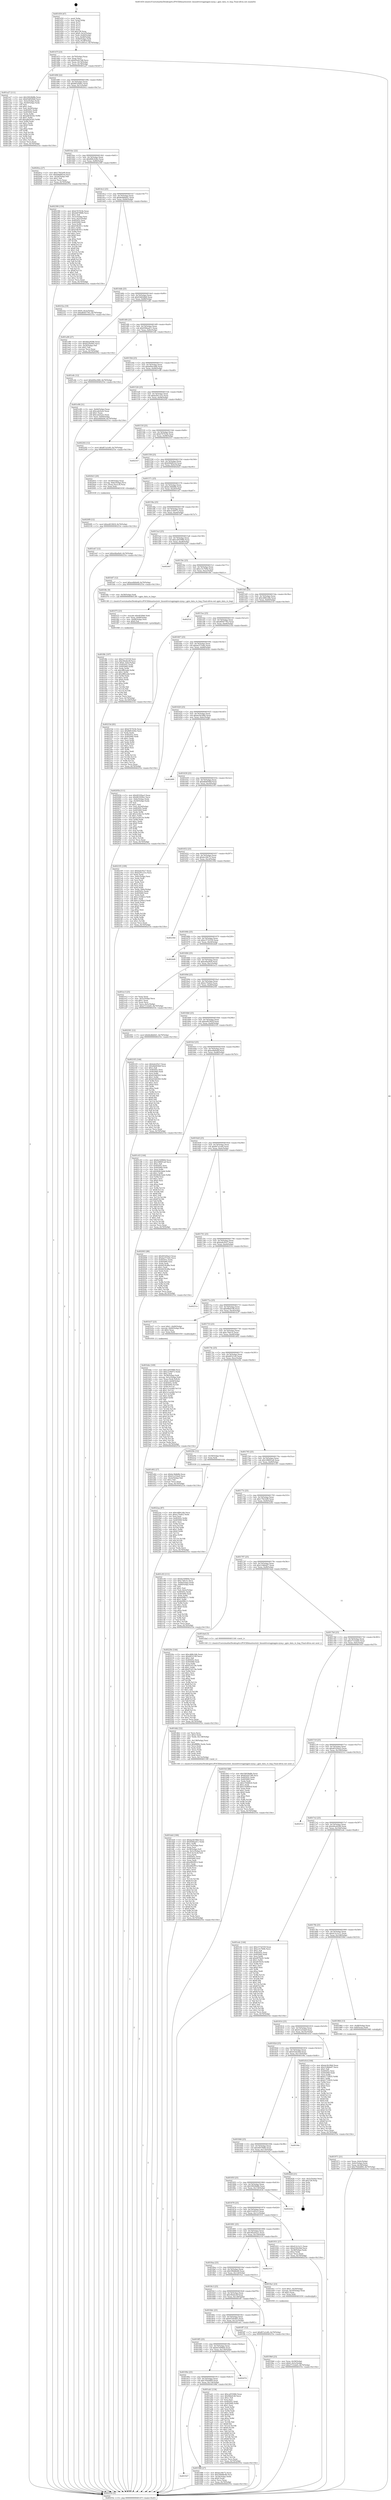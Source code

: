 digraph "0x401450" {
  label = "0x401450 (/mnt/c/Users/mathe/Desktop/tcc/POCII/binaries/extr_linuxdriversgpiogpio-zynq.c_gpio_data_ro_bug_Final-ollvm.out::main(0))"
  labelloc = "t"
  node[shape=record]

  Entry [label="",width=0.3,height=0.3,shape=circle,fillcolor=black,style=filled]
  "0x40147f" [label="{
     0x40147f [23]\l
     | [instrs]\l
     &nbsp;&nbsp;0x40147f \<+3\>: mov -0x70(%rbp),%eax\l
     &nbsp;&nbsp;0x401482 \<+2\>: mov %eax,%ecx\l
     &nbsp;&nbsp;0x401484 \<+6\>: sub $0x85e427d8,%ecx\l
     &nbsp;&nbsp;0x40148a \<+3\>: mov %eax,-0x74(%rbp)\l
     &nbsp;&nbsp;0x40148d \<+3\>: mov %ecx,-0x78(%rbp)\l
     &nbsp;&nbsp;0x401490 \<+6\>: je 0000000000401a27 \<main+0x5d7\>\l
  }"]
  "0x401a27" [label="{
     0x401a27 [111]\l
     | [instrs]\l
     &nbsp;&nbsp;0x401a27 \<+5\>: mov $0x50628d8b,%eax\l
     &nbsp;&nbsp;0x401a2c \<+5\>: mov $0x93d026b8,%ecx\l
     &nbsp;&nbsp;0x401a31 \<+3\>: mov -0x5c(%rbp),%edx\l
     &nbsp;&nbsp;0x401a34 \<+3\>: cmp -0x50(%rbp),%edx\l
     &nbsp;&nbsp;0x401a37 \<+4\>: setl %sil\l
     &nbsp;&nbsp;0x401a3b \<+4\>: and $0x1,%sil\l
     &nbsp;&nbsp;0x401a3f \<+4\>: mov %sil,-0x2f(%rbp)\l
     &nbsp;&nbsp;0x401a43 \<+7\>: mov 0x40505c,%edx\l
     &nbsp;&nbsp;0x401a4a \<+7\>: mov 0x405060,%edi\l
     &nbsp;&nbsp;0x401a51 \<+3\>: mov %edx,%r8d\l
     &nbsp;&nbsp;0x401a54 \<+7\>: sub $0xadb5b542,%r8d\l
     &nbsp;&nbsp;0x401a5b \<+4\>: sub $0x1,%r8d\l
     &nbsp;&nbsp;0x401a5f \<+7\>: add $0xadb5b542,%r8d\l
     &nbsp;&nbsp;0x401a66 \<+4\>: imul %r8d,%edx\l
     &nbsp;&nbsp;0x401a6a \<+3\>: and $0x1,%edx\l
     &nbsp;&nbsp;0x401a6d \<+3\>: cmp $0x0,%edx\l
     &nbsp;&nbsp;0x401a70 \<+4\>: sete %sil\l
     &nbsp;&nbsp;0x401a74 \<+3\>: cmp $0xa,%edi\l
     &nbsp;&nbsp;0x401a77 \<+4\>: setl %r9b\l
     &nbsp;&nbsp;0x401a7b \<+3\>: mov %sil,%r10b\l
     &nbsp;&nbsp;0x401a7e \<+3\>: and %r9b,%r10b\l
     &nbsp;&nbsp;0x401a81 \<+3\>: xor %r9b,%sil\l
     &nbsp;&nbsp;0x401a84 \<+3\>: or %sil,%r10b\l
     &nbsp;&nbsp;0x401a87 \<+4\>: test $0x1,%r10b\l
     &nbsp;&nbsp;0x401a8b \<+3\>: cmovne %ecx,%eax\l
     &nbsp;&nbsp;0x401a8e \<+3\>: mov %eax,-0x70(%rbp)\l
     &nbsp;&nbsp;0x401a91 \<+5\>: jmp 000000000040255e \<main+0x110e\>\l
  }"]
  "0x401496" [label="{
     0x401496 [22]\l
     | [instrs]\l
     &nbsp;&nbsp;0x401496 \<+5\>: jmp 000000000040149b \<main+0x4b\>\l
     &nbsp;&nbsp;0x40149b \<+3\>: mov -0x74(%rbp),%eax\l
     &nbsp;&nbsp;0x40149e \<+5\>: sub $0x863209ec,%eax\l
     &nbsp;&nbsp;0x4014a3 \<+3\>: mov %eax,-0x7c(%rbp)\l
     &nbsp;&nbsp;0x4014a6 \<+6\>: je 00000000004020ca \<main+0xc7a\>\l
  }"]
  Exit [label="",width=0.3,height=0.3,shape=circle,fillcolor=black,style=filled,peripheries=2]
  "0x4020ca" [label="{
     0x4020ca [27]\l
     | [instrs]\l
     &nbsp;&nbsp;0x4020ca \<+5\>: mov $0x179e5ef9,%eax\l
     &nbsp;&nbsp;0x4020cf \<+5\>: mov $0xb9dd83cd,%ecx\l
     &nbsp;&nbsp;0x4020d4 \<+3\>: mov -0x2d(%rbp),%dl\l
     &nbsp;&nbsp;0x4020d7 \<+3\>: test $0x1,%dl\l
     &nbsp;&nbsp;0x4020da \<+3\>: cmovne %ecx,%eax\l
     &nbsp;&nbsp;0x4020dd \<+3\>: mov %eax,-0x70(%rbp)\l
     &nbsp;&nbsp;0x4020e0 \<+5\>: jmp 000000000040255e \<main+0x110e\>\l
  }"]
  "0x4014ac" [label="{
     0x4014ac [22]\l
     | [instrs]\l
     &nbsp;&nbsp;0x4014ac \<+5\>: jmp 00000000004014b1 \<main+0x61\>\l
     &nbsp;&nbsp;0x4014b1 \<+3\>: mov -0x74(%rbp),%eax\l
     &nbsp;&nbsp;0x4014b4 \<+5\>: sub $0x869c426e,%eax\l
     &nbsp;&nbsp;0x4014b9 \<+3\>: mov %eax,-0x80(%rbp)\l
     &nbsp;&nbsp;0x4014bc \<+6\>: je 0000000000402390 \<main+0xf40\>\l
  }"]
  "0x4022aa" [label="{
     0x4022aa [87]\l
     | [instrs]\l
     &nbsp;&nbsp;0x4022aa \<+5\>: mov $0xcd68c2db,%ecx\l
     &nbsp;&nbsp;0x4022af \<+5\>: mov $0xec70afe2,%edx\l
     &nbsp;&nbsp;0x4022b4 \<+2\>: xor %esi,%esi\l
     &nbsp;&nbsp;0x4022b6 \<+8\>: mov 0x40505c,%r8d\l
     &nbsp;&nbsp;0x4022be \<+8\>: mov 0x405060,%r9d\l
     &nbsp;&nbsp;0x4022c6 \<+3\>: sub $0x1,%esi\l
     &nbsp;&nbsp;0x4022c9 \<+3\>: mov %r8d,%r10d\l
     &nbsp;&nbsp;0x4022cc \<+3\>: add %esi,%r10d\l
     &nbsp;&nbsp;0x4022cf \<+4\>: imul %r10d,%r8d\l
     &nbsp;&nbsp;0x4022d3 \<+4\>: and $0x1,%r8d\l
     &nbsp;&nbsp;0x4022d7 \<+4\>: cmp $0x0,%r8d\l
     &nbsp;&nbsp;0x4022db \<+4\>: sete %r11b\l
     &nbsp;&nbsp;0x4022df \<+4\>: cmp $0xa,%r9d\l
     &nbsp;&nbsp;0x4022e3 \<+3\>: setl %bl\l
     &nbsp;&nbsp;0x4022e6 \<+3\>: mov %r11b,%r14b\l
     &nbsp;&nbsp;0x4022e9 \<+3\>: and %bl,%r14b\l
     &nbsp;&nbsp;0x4022ec \<+3\>: xor %bl,%r11b\l
     &nbsp;&nbsp;0x4022ef \<+3\>: or %r11b,%r14b\l
     &nbsp;&nbsp;0x4022f2 \<+4\>: test $0x1,%r14b\l
     &nbsp;&nbsp;0x4022f6 \<+3\>: cmovne %edx,%ecx\l
     &nbsp;&nbsp;0x4022f9 \<+3\>: mov %ecx,-0x70(%rbp)\l
     &nbsp;&nbsp;0x4022fc \<+5\>: jmp 000000000040255e \<main+0x110e\>\l
  }"]
  "0x402390" [label="{
     0x402390 [150]\l
     | [instrs]\l
     &nbsp;&nbsp;0x402390 \<+5\>: mov $0xb767f23b,%eax\l
     &nbsp;&nbsp;0x402395 \<+5\>: mov $0x440784fb,%ecx\l
     &nbsp;&nbsp;0x40239a \<+2\>: mov $0x1,%dl\l
     &nbsp;&nbsp;0x40239c \<+3\>: mov -0x3c(%rbp),%esi\l
     &nbsp;&nbsp;0x40239f \<+3\>: mov %esi,-0x2c(%rbp)\l
     &nbsp;&nbsp;0x4023a2 \<+7\>: mov 0x40505c,%esi\l
     &nbsp;&nbsp;0x4023a9 \<+7\>: mov 0x405060,%edi\l
     &nbsp;&nbsp;0x4023b0 \<+3\>: mov %esi,%r8d\l
     &nbsp;&nbsp;0x4023b3 \<+7\>: sub $0xf19b3011,%r8d\l
     &nbsp;&nbsp;0x4023ba \<+4\>: sub $0x1,%r8d\l
     &nbsp;&nbsp;0x4023be \<+7\>: add $0xf19b3011,%r8d\l
     &nbsp;&nbsp;0x4023c5 \<+4\>: imul %r8d,%esi\l
     &nbsp;&nbsp;0x4023c9 \<+3\>: and $0x1,%esi\l
     &nbsp;&nbsp;0x4023cc \<+3\>: cmp $0x0,%esi\l
     &nbsp;&nbsp;0x4023cf \<+4\>: sete %r9b\l
     &nbsp;&nbsp;0x4023d3 \<+3\>: cmp $0xa,%edi\l
     &nbsp;&nbsp;0x4023d6 \<+4\>: setl %r10b\l
     &nbsp;&nbsp;0x4023da \<+3\>: mov %r9b,%r11b\l
     &nbsp;&nbsp;0x4023dd \<+4\>: xor $0xff,%r11b\l
     &nbsp;&nbsp;0x4023e1 \<+3\>: mov %r10b,%bl\l
     &nbsp;&nbsp;0x4023e4 \<+3\>: xor $0xff,%bl\l
     &nbsp;&nbsp;0x4023e7 \<+3\>: xor $0x1,%dl\l
     &nbsp;&nbsp;0x4023ea \<+3\>: mov %r11b,%r14b\l
     &nbsp;&nbsp;0x4023ed \<+4\>: and $0xff,%r14b\l
     &nbsp;&nbsp;0x4023f1 \<+3\>: and %dl,%r9b\l
     &nbsp;&nbsp;0x4023f4 \<+3\>: mov %bl,%r15b\l
     &nbsp;&nbsp;0x4023f7 \<+4\>: and $0xff,%r15b\l
     &nbsp;&nbsp;0x4023fb \<+3\>: and %dl,%r10b\l
     &nbsp;&nbsp;0x4023fe \<+3\>: or %r9b,%r14b\l
     &nbsp;&nbsp;0x402401 \<+3\>: or %r10b,%r15b\l
     &nbsp;&nbsp;0x402404 \<+3\>: xor %r15b,%r14b\l
     &nbsp;&nbsp;0x402407 \<+3\>: or %bl,%r11b\l
     &nbsp;&nbsp;0x40240a \<+4\>: xor $0xff,%r11b\l
     &nbsp;&nbsp;0x40240e \<+3\>: or $0x1,%dl\l
     &nbsp;&nbsp;0x402411 \<+3\>: and %dl,%r11b\l
     &nbsp;&nbsp;0x402414 \<+3\>: or %r11b,%r14b\l
     &nbsp;&nbsp;0x402417 \<+4\>: test $0x1,%r14b\l
     &nbsp;&nbsp;0x40241b \<+3\>: cmovne %ecx,%eax\l
     &nbsp;&nbsp;0x40241e \<+3\>: mov %eax,-0x70(%rbp)\l
     &nbsp;&nbsp;0x402421 \<+5\>: jmp 000000000040255e \<main+0x110e\>\l
  }"]
  "0x4014c2" [label="{
     0x4014c2 [25]\l
     | [instrs]\l
     &nbsp;&nbsp;0x4014c2 \<+5\>: jmp 00000000004014c7 \<main+0x77\>\l
     &nbsp;&nbsp;0x4014c7 \<+3\>: mov -0x74(%rbp),%eax\l
     &nbsp;&nbsp;0x4014ca \<+5\>: sub $0x8edbb0d1,%eax\l
     &nbsp;&nbsp;0x4014cf \<+6\>: mov %eax,-0x84(%rbp)\l
     &nbsp;&nbsp;0x4014d5 \<+6\>: je 000000000040232a \<main+0xeda\>\l
  }"]
  "0x4020f9" [label="{
     0x4020f9 [12]\l
     | [instrs]\l
     &nbsp;&nbsp;0x4020f9 \<+7\>: movl $0xed01963f,-0x70(%rbp)\l
     &nbsp;&nbsp;0x402100 \<+5\>: jmp 000000000040255e \<main+0x110e\>\l
  }"]
  "0x40232a" [label="{
     0x40232a [19]\l
     | [instrs]\l
     &nbsp;&nbsp;0x40232a \<+7\>: movl $0x0,-0x3c(%rbp)\l
     &nbsp;&nbsp;0x402331 \<+7\>: movl $0xd8567783,-0x70(%rbp)\l
     &nbsp;&nbsp;0x402338 \<+5\>: jmp 000000000040255e \<main+0x110e\>\l
  }"]
  "0x4014db" [label="{
     0x4014db [25]\l
     | [instrs]\l
     &nbsp;&nbsp;0x4014db \<+5\>: jmp 00000000004014e0 \<main+0x90\>\l
     &nbsp;&nbsp;0x4014e0 \<+3\>: mov -0x74(%rbp),%eax\l
     &nbsp;&nbsp;0x4014e3 \<+5\>: sub $0x93d026b8,%eax\l
     &nbsp;&nbsp;0x4014e8 \<+6\>: mov %eax,-0x88(%rbp)\l
     &nbsp;&nbsp;0x4014ee \<+6\>: je 0000000000401a96 \<main+0x646\>\l
  }"]
  "0x401f8c" [label="{
     0x401f8c [107]\l
     | [instrs]\l
     &nbsp;&nbsp;0x401f8c \<+5\>: mov $0xe3732559,%esi\l
     &nbsp;&nbsp;0x401f91 \<+5\>: mov $0x59edec0f,%ecx\l
     &nbsp;&nbsp;0x401f96 \<+7\>: movl $0x0,-0x6c(%rbp)\l
     &nbsp;&nbsp;0x401f9d \<+7\>: mov 0x40505c,%edx\l
     &nbsp;&nbsp;0x401fa4 \<+8\>: mov 0x405060,%r8d\l
     &nbsp;&nbsp;0x401fac \<+3\>: mov %edx,%r9d\l
     &nbsp;&nbsp;0x401faf \<+7\>: sub $0x2ff02a4d,%r9d\l
     &nbsp;&nbsp;0x401fb6 \<+4\>: sub $0x1,%r9d\l
     &nbsp;&nbsp;0x401fba \<+7\>: add $0x2ff02a4d,%r9d\l
     &nbsp;&nbsp;0x401fc1 \<+4\>: imul %r9d,%edx\l
     &nbsp;&nbsp;0x401fc5 \<+3\>: and $0x1,%edx\l
     &nbsp;&nbsp;0x401fc8 \<+3\>: cmp $0x0,%edx\l
     &nbsp;&nbsp;0x401fcb \<+4\>: sete %r10b\l
     &nbsp;&nbsp;0x401fcf \<+4\>: cmp $0xa,%r8d\l
     &nbsp;&nbsp;0x401fd3 \<+4\>: setl %r11b\l
     &nbsp;&nbsp;0x401fd7 \<+3\>: mov %r10b,%bl\l
     &nbsp;&nbsp;0x401fda \<+3\>: and %r11b,%bl\l
     &nbsp;&nbsp;0x401fdd \<+3\>: xor %r11b,%r10b\l
     &nbsp;&nbsp;0x401fe0 \<+3\>: or %r10b,%bl\l
     &nbsp;&nbsp;0x401fe3 \<+3\>: test $0x1,%bl\l
     &nbsp;&nbsp;0x401fe6 \<+3\>: cmovne %ecx,%esi\l
     &nbsp;&nbsp;0x401fe9 \<+3\>: mov %esi,-0x70(%rbp)\l
     &nbsp;&nbsp;0x401fec \<+6\>: mov %eax,-0x140(%rbp)\l
     &nbsp;&nbsp;0x401ff2 \<+5\>: jmp 000000000040255e \<main+0x110e\>\l
  }"]
  "0x401a96" [label="{
     0x401a96 [27]\l
     | [instrs]\l
     &nbsp;&nbsp;0x401a96 \<+5\>: mov $0x40ea9296,%eax\l
     &nbsp;&nbsp;0x401a9b \<+5\>: mov $0x6529c605,%ecx\l
     &nbsp;&nbsp;0x401aa0 \<+3\>: mov -0x2f(%rbp),%dl\l
     &nbsp;&nbsp;0x401aa3 \<+3\>: test $0x1,%dl\l
     &nbsp;&nbsp;0x401aa6 \<+3\>: cmovne %ecx,%eax\l
     &nbsp;&nbsp;0x401aa9 \<+3\>: mov %eax,-0x70(%rbp)\l
     &nbsp;&nbsp;0x401aac \<+5\>: jmp 000000000040255e \<main+0x110e\>\l
  }"]
  "0x4014f4" [label="{
     0x4014f4 [25]\l
     | [instrs]\l
     &nbsp;&nbsp;0x4014f4 \<+5\>: jmp 00000000004014f9 \<main+0xa9\>\l
     &nbsp;&nbsp;0x4014f9 \<+3\>: mov -0x74(%rbp),%eax\l
     &nbsp;&nbsp;0x4014fc \<+5\>: sub $0x956bad11,%eax\l
     &nbsp;&nbsp;0x401501 \<+6\>: mov %eax,-0x8c(%rbp)\l
     &nbsp;&nbsp;0x401507 \<+6\>: je 0000000000401e8c \<main+0xa3c\>\l
  }"]
  "0x401f75" [label="{
     0x401f75 [23]\l
     | [instrs]\l
     &nbsp;&nbsp;0x401f75 \<+10\>: movabs $0x4030b6,%rdi\l
     &nbsp;&nbsp;0x401f7f \<+3\>: mov %eax,-0x68(%rbp)\l
     &nbsp;&nbsp;0x401f82 \<+3\>: mov -0x68(%rbp),%esi\l
     &nbsp;&nbsp;0x401f85 \<+2\>: mov $0x0,%al\l
     &nbsp;&nbsp;0x401f87 \<+5\>: call 0000000000401040 \<printf@plt\>\l
     | [calls]\l
     &nbsp;&nbsp;0x401040 \{1\} (unknown)\l
  }"]
  "0x401e8c" [label="{
     0x401e8c [12]\l
     | [instrs]\l
     &nbsp;&nbsp;0x401e8c \<+7\>: movl $0xb00ec068,-0x70(%rbp)\l
     &nbsp;&nbsp;0x401e93 \<+5\>: jmp 000000000040255e \<main+0x110e\>\l
  }"]
  "0x40150d" [label="{
     0x40150d [25]\l
     | [instrs]\l
     &nbsp;&nbsp;0x40150d \<+5\>: jmp 0000000000401512 \<main+0xc2\>\l
     &nbsp;&nbsp;0x401512 \<+3\>: mov -0x74(%rbp),%eax\l
     &nbsp;&nbsp;0x401515 \<+5\>: sub $0xb00ec068,%eax\l
     &nbsp;&nbsp;0x40151a \<+6\>: mov %eax,-0x90(%rbp)\l
     &nbsp;&nbsp;0x401520 \<+6\>: je 0000000000401e98 \<main+0xa48\>\l
  }"]
  "0x401de6" [label="{
     0x401de6 [166]\l
     | [instrs]\l
     &nbsp;&nbsp;0x401de6 \<+5\>: mov $0xda3b18b6,%ecx\l
     &nbsp;&nbsp;0x401deb \<+5\>: mov $0x956bad11,%edx\l
     &nbsp;&nbsp;0x401df0 \<+3\>: mov $0x1,%r8b\l
     &nbsp;&nbsp;0x401df3 \<+6\>: mov -0x13c(%rbp),%esi\l
     &nbsp;&nbsp;0x401df9 \<+3\>: imul %eax,%esi\l
     &nbsp;&nbsp;0x401dfc \<+4\>: mov -0x58(%rbp),%r9\l
     &nbsp;&nbsp;0x401e00 \<+4\>: movslq -0x5c(%rbp),%r10\l
     &nbsp;&nbsp;0x401e04 \<+4\>: mov (%r9,%r10,8),%r9\l
     &nbsp;&nbsp;0x401e08 \<+3\>: mov %esi,(%r9)\l
     &nbsp;&nbsp;0x401e0b \<+7\>: mov 0x40505c,%eax\l
     &nbsp;&nbsp;0x401e12 \<+7\>: mov 0x405060,%esi\l
     &nbsp;&nbsp;0x401e19 \<+2\>: mov %eax,%edi\l
     &nbsp;&nbsp;0x401e1b \<+6\>: add $0xe682f912,%edi\l
     &nbsp;&nbsp;0x401e21 \<+3\>: sub $0x1,%edi\l
     &nbsp;&nbsp;0x401e24 \<+6\>: sub $0xe682f912,%edi\l
     &nbsp;&nbsp;0x401e2a \<+3\>: imul %edi,%eax\l
     &nbsp;&nbsp;0x401e2d \<+3\>: and $0x1,%eax\l
     &nbsp;&nbsp;0x401e30 \<+3\>: cmp $0x0,%eax\l
     &nbsp;&nbsp;0x401e33 \<+4\>: sete %r11b\l
     &nbsp;&nbsp;0x401e37 \<+3\>: cmp $0xa,%esi\l
     &nbsp;&nbsp;0x401e3a \<+3\>: setl %bl\l
     &nbsp;&nbsp;0x401e3d \<+3\>: mov %r11b,%r14b\l
     &nbsp;&nbsp;0x401e40 \<+4\>: xor $0xff,%r14b\l
     &nbsp;&nbsp;0x401e44 \<+3\>: mov %bl,%r15b\l
     &nbsp;&nbsp;0x401e47 \<+4\>: xor $0xff,%r15b\l
     &nbsp;&nbsp;0x401e4b \<+4\>: xor $0x0,%r8b\l
     &nbsp;&nbsp;0x401e4f \<+3\>: mov %r14b,%r12b\l
     &nbsp;&nbsp;0x401e52 \<+4\>: and $0x0,%r12b\l
     &nbsp;&nbsp;0x401e56 \<+3\>: and %r8b,%r11b\l
     &nbsp;&nbsp;0x401e59 \<+3\>: mov %r15b,%r13b\l
     &nbsp;&nbsp;0x401e5c \<+4\>: and $0x0,%r13b\l
     &nbsp;&nbsp;0x401e60 \<+3\>: and %r8b,%bl\l
     &nbsp;&nbsp;0x401e63 \<+3\>: or %r11b,%r12b\l
     &nbsp;&nbsp;0x401e66 \<+3\>: or %bl,%r13b\l
     &nbsp;&nbsp;0x401e69 \<+3\>: xor %r13b,%r12b\l
     &nbsp;&nbsp;0x401e6c \<+3\>: or %r15b,%r14b\l
     &nbsp;&nbsp;0x401e6f \<+4\>: xor $0xff,%r14b\l
     &nbsp;&nbsp;0x401e73 \<+4\>: or $0x0,%r8b\l
     &nbsp;&nbsp;0x401e77 \<+3\>: and %r8b,%r14b\l
     &nbsp;&nbsp;0x401e7a \<+3\>: or %r14b,%r12b\l
     &nbsp;&nbsp;0x401e7d \<+4\>: test $0x1,%r12b\l
     &nbsp;&nbsp;0x401e81 \<+3\>: cmovne %edx,%ecx\l
     &nbsp;&nbsp;0x401e84 \<+3\>: mov %ecx,-0x70(%rbp)\l
     &nbsp;&nbsp;0x401e87 \<+5\>: jmp 000000000040255e \<main+0x110e\>\l
  }"]
  "0x401e98" [label="{
     0x401e98 [31]\l
     | [instrs]\l
     &nbsp;&nbsp;0x401e98 \<+3\>: mov -0x64(%rbp),%eax\l
     &nbsp;&nbsp;0x401e9b \<+5\>: sub $0xcadcfa2e,%eax\l
     &nbsp;&nbsp;0x401ea0 \<+3\>: add $0x1,%eax\l
     &nbsp;&nbsp;0x401ea3 \<+5\>: add $0xcadcfa2e,%eax\l
     &nbsp;&nbsp;0x401ea8 \<+3\>: mov %eax,-0x64(%rbp)\l
     &nbsp;&nbsp;0x401eab \<+7\>: movl $0xee6b0e6f,-0x70(%rbp)\l
     &nbsp;&nbsp;0x401eb2 \<+5\>: jmp 000000000040255e \<main+0x110e\>\l
  }"]
  "0x401526" [label="{
     0x401526 [25]\l
     | [instrs]\l
     &nbsp;&nbsp;0x401526 \<+5\>: jmp 000000000040152b \<main+0xdb\>\l
     &nbsp;&nbsp;0x40152b \<+3\>: mov -0x74(%rbp),%eax\l
     &nbsp;&nbsp;0x40152e \<+5\>: sub $0xb291c21e,%eax\l
     &nbsp;&nbsp;0x401533 \<+6\>: mov %eax,-0x94(%rbp)\l
     &nbsp;&nbsp;0x401539 \<+6\>: je 0000000000402202 \<main+0xdb2\>\l
  }"]
  "0x401db2" [label="{
     0x401db2 [52]\l
     | [instrs]\l
     &nbsp;&nbsp;0x401db2 \<+2\>: xor %ecx,%ecx\l
     &nbsp;&nbsp;0x401db4 \<+5\>: mov $0x2,%edx\l
     &nbsp;&nbsp;0x401db9 \<+6\>: mov %edx,-0x138(%rbp)\l
     &nbsp;&nbsp;0x401dbf \<+1\>: cltd\l
     &nbsp;&nbsp;0x401dc0 \<+6\>: mov -0x138(%rbp),%esi\l
     &nbsp;&nbsp;0x401dc6 \<+2\>: idiv %esi\l
     &nbsp;&nbsp;0x401dc8 \<+6\>: imul $0xfffffffe,%edx,%edx\l
     &nbsp;&nbsp;0x401dce \<+2\>: mov %ecx,%edi\l
     &nbsp;&nbsp;0x401dd0 \<+2\>: sub %edx,%edi\l
     &nbsp;&nbsp;0x401dd2 \<+2\>: mov %ecx,%edx\l
     &nbsp;&nbsp;0x401dd4 \<+3\>: sub $0x1,%edx\l
     &nbsp;&nbsp;0x401dd7 \<+2\>: add %edx,%edi\l
     &nbsp;&nbsp;0x401dd9 \<+2\>: sub %edi,%ecx\l
     &nbsp;&nbsp;0x401ddb \<+6\>: mov %ecx,-0x13c(%rbp)\l
     &nbsp;&nbsp;0x401de1 \<+5\>: call 0000000000401160 \<next_i\>\l
     | [calls]\l
     &nbsp;&nbsp;0x401160 \{1\} (/mnt/c/Users/mathe/Desktop/tcc/POCII/binaries/extr_linuxdriversgpiogpio-zynq.c_gpio_data_ro_bug_Final-ollvm.out::next_i)\l
  }"]
  "0x402202" [label="{
     0x402202 [12]\l
     | [instrs]\l
     &nbsp;&nbsp;0x402202 \<+7\>: movl $0xf67a1e40,-0x70(%rbp)\l
     &nbsp;&nbsp;0x402209 \<+5\>: jmp 000000000040255e \<main+0x110e\>\l
  }"]
  "0x40153f" [label="{
     0x40153f [25]\l
     | [instrs]\l
     &nbsp;&nbsp;0x40153f \<+5\>: jmp 0000000000401544 \<main+0xf4\>\l
     &nbsp;&nbsp;0x401544 \<+3\>: mov -0x74(%rbp),%eax\l
     &nbsp;&nbsp;0x401547 \<+5\>: sub $0xb767f23b,%eax\l
     &nbsp;&nbsp;0x40154c \<+6\>: mov %eax,-0x98(%rbp)\l
     &nbsp;&nbsp;0x401552 \<+6\>: je 0000000000402557 \<main+0x1107\>\l
  }"]
  "0x401b4e" [label="{
     0x401b4e [169]\l
     | [instrs]\l
     &nbsp;&nbsp;0x401b4e \<+5\>: mov $0xca055066,%ecx\l
     &nbsp;&nbsp;0x401b53 \<+5\>: mov $0xc21fb975,%edx\l
     &nbsp;&nbsp;0x401b58 \<+3\>: mov $0x1,%sil\l
     &nbsp;&nbsp;0x401b5b \<+4\>: mov -0x58(%rbp),%rdi\l
     &nbsp;&nbsp;0x401b5f \<+4\>: movslq -0x5c(%rbp),%r8\l
     &nbsp;&nbsp;0x401b63 \<+4\>: mov %rax,(%rdi,%r8,8)\l
     &nbsp;&nbsp;0x401b67 \<+7\>: movl $0x0,-0x64(%rbp)\l
     &nbsp;&nbsp;0x401b6e \<+8\>: mov 0x40505c,%r9d\l
     &nbsp;&nbsp;0x401b76 \<+8\>: mov 0x405060,%r10d\l
     &nbsp;&nbsp;0x401b7e \<+3\>: mov %r9d,%r11d\l
     &nbsp;&nbsp;0x401b81 \<+7\>: sub $0x1e1acdd4,%r11d\l
     &nbsp;&nbsp;0x401b88 \<+4\>: sub $0x1,%r11d\l
     &nbsp;&nbsp;0x401b8c \<+7\>: add $0x1e1acdd4,%r11d\l
     &nbsp;&nbsp;0x401b93 \<+4\>: imul %r11d,%r9d\l
     &nbsp;&nbsp;0x401b97 \<+4\>: and $0x1,%r9d\l
     &nbsp;&nbsp;0x401b9b \<+4\>: cmp $0x0,%r9d\l
     &nbsp;&nbsp;0x401b9f \<+3\>: sete %bl\l
     &nbsp;&nbsp;0x401ba2 \<+4\>: cmp $0xa,%r10d\l
     &nbsp;&nbsp;0x401ba6 \<+4\>: setl %r14b\l
     &nbsp;&nbsp;0x401baa \<+3\>: mov %bl,%r15b\l
     &nbsp;&nbsp;0x401bad \<+4\>: xor $0xff,%r15b\l
     &nbsp;&nbsp;0x401bb1 \<+3\>: mov %r14b,%r12b\l
     &nbsp;&nbsp;0x401bb4 \<+4\>: xor $0xff,%r12b\l
     &nbsp;&nbsp;0x401bb8 \<+4\>: xor $0x0,%sil\l
     &nbsp;&nbsp;0x401bbc \<+3\>: mov %r15b,%r13b\l
     &nbsp;&nbsp;0x401bbf \<+4\>: and $0x0,%r13b\l
     &nbsp;&nbsp;0x401bc3 \<+3\>: and %sil,%bl\l
     &nbsp;&nbsp;0x401bc6 \<+3\>: mov %r12b,%al\l
     &nbsp;&nbsp;0x401bc9 \<+2\>: and $0x0,%al\l
     &nbsp;&nbsp;0x401bcb \<+3\>: and %sil,%r14b\l
     &nbsp;&nbsp;0x401bce \<+3\>: or %bl,%r13b\l
     &nbsp;&nbsp;0x401bd1 \<+3\>: or %r14b,%al\l
     &nbsp;&nbsp;0x401bd4 \<+3\>: xor %al,%r13b\l
     &nbsp;&nbsp;0x401bd7 \<+3\>: or %r12b,%r15b\l
     &nbsp;&nbsp;0x401bda \<+4\>: xor $0xff,%r15b\l
     &nbsp;&nbsp;0x401bde \<+4\>: or $0x0,%sil\l
     &nbsp;&nbsp;0x401be2 \<+3\>: and %sil,%r15b\l
     &nbsp;&nbsp;0x401be5 \<+3\>: or %r15b,%r13b\l
     &nbsp;&nbsp;0x401be8 \<+4\>: test $0x1,%r13b\l
     &nbsp;&nbsp;0x401bec \<+3\>: cmovne %edx,%ecx\l
     &nbsp;&nbsp;0x401bef \<+3\>: mov %ecx,-0x70(%rbp)\l
     &nbsp;&nbsp;0x401bf2 \<+5\>: jmp 000000000040255e \<main+0x110e\>\l
  }"]
  "0x402557" [label="{
     0x402557\l
  }", style=dashed]
  "0x401558" [label="{
     0x401558 [25]\l
     | [instrs]\l
     &nbsp;&nbsp;0x401558 \<+5\>: jmp 000000000040155d \<main+0x10d\>\l
     &nbsp;&nbsp;0x40155d \<+3\>: mov -0x74(%rbp),%eax\l
     &nbsp;&nbsp;0x401560 \<+5\>: sub $0xb9dd83cd,%eax\l
     &nbsp;&nbsp;0x401565 \<+6\>: mov %eax,-0x9c(%rbp)\l
     &nbsp;&nbsp;0x40156b \<+6\>: je 00000000004020e5 \<main+0xc95\>\l
  }"]
  "0x4019b8" [label="{
     0x4019b8 [23]\l
     | [instrs]\l
     &nbsp;&nbsp;0x4019b8 \<+4\>: mov %rax,-0x58(%rbp)\l
     &nbsp;&nbsp;0x4019bc \<+7\>: movl $0x0,-0x5c(%rbp)\l
     &nbsp;&nbsp;0x4019c3 \<+7\>: movl $0x2713cbd5,-0x70(%rbp)\l
     &nbsp;&nbsp;0x4019ca \<+5\>: jmp 000000000040255e \<main+0x110e\>\l
  }"]
  "0x4020e5" [label="{
     0x4020e5 [20]\l
     | [instrs]\l
     &nbsp;&nbsp;0x4020e5 \<+4\>: mov -0x58(%rbp),%rax\l
     &nbsp;&nbsp;0x4020e9 \<+4\>: movslq -0x6c(%rbp),%rcx\l
     &nbsp;&nbsp;0x4020ed \<+4\>: mov (%rax,%rcx,8),%rax\l
     &nbsp;&nbsp;0x4020f1 \<+3\>: mov %rax,%rdi\l
     &nbsp;&nbsp;0x4020f4 \<+5\>: call 0000000000401030 \<free@plt\>\l
     | [calls]\l
     &nbsp;&nbsp;0x401030 \{1\} (unknown)\l
  }"]
  "0x401571" [label="{
     0x401571 [25]\l
     | [instrs]\l
     &nbsp;&nbsp;0x401571 \<+5\>: jmp 0000000000401576 \<main+0x126\>\l
     &nbsp;&nbsp;0x401576 \<+3\>: mov -0x74(%rbp),%eax\l
     &nbsp;&nbsp;0x401579 \<+5\>: sub $0xbc36db8b,%eax\l
     &nbsp;&nbsp;0x40157e \<+6\>: mov %eax,-0xa0(%rbp)\l
     &nbsp;&nbsp;0x401584 \<+6\>: je 0000000000401eb7 \<main+0xa67\>\l
  }"]
  "0x401927" [label="{
     0x401927\l
  }", style=dashed]
  "0x401eb7" [label="{
     0x401eb7 [12]\l
     | [instrs]\l
     &nbsp;&nbsp;0x401eb7 \<+7\>: movl $0xe4fae8a9,-0x70(%rbp)\l
     &nbsp;&nbsp;0x401ebe \<+5\>: jmp 000000000040255e \<main+0x110e\>\l
  }"]
  "0x40158a" [label="{
     0x40158a [25]\l
     | [instrs]\l
     &nbsp;&nbsp;0x40158a \<+5\>: jmp 000000000040158f \<main+0x13f\>\l
     &nbsp;&nbsp;0x40158f \<+3\>: mov -0x74(%rbp),%eax\l
     &nbsp;&nbsp;0x401592 \<+5\>: sub $0xc21fb975,%eax\l
     &nbsp;&nbsp;0x401597 \<+6\>: mov %eax,-0xa4(%rbp)\l
     &nbsp;&nbsp;0x40159d \<+6\>: je 0000000000401bf7 \<main+0x7a7\>\l
  }"]
  "0x401986" [label="{
     0x401986 [27]\l
     | [instrs]\l
     &nbsp;&nbsp;0x401986 \<+5\>: mov $0xdcc0fe72,%eax\l
     &nbsp;&nbsp;0x40198b \<+5\>: mov $0x599d8e48,%ecx\l
     &nbsp;&nbsp;0x401990 \<+3\>: mov -0x34(%rbp),%edx\l
     &nbsp;&nbsp;0x401993 \<+3\>: cmp $0x0,%edx\l
     &nbsp;&nbsp;0x401996 \<+3\>: cmove %ecx,%eax\l
     &nbsp;&nbsp;0x401999 \<+3\>: mov %eax,-0x70(%rbp)\l
     &nbsp;&nbsp;0x40199c \<+5\>: jmp 000000000040255e \<main+0x110e\>\l
  }"]
  "0x401bf7" [label="{
     0x401bf7 [12]\l
     | [instrs]\l
     &nbsp;&nbsp;0x401bf7 \<+7\>: movl $0xee6b0e6f,-0x70(%rbp)\l
     &nbsp;&nbsp;0x401bfe \<+5\>: jmp 000000000040255e \<main+0x110e\>\l
  }"]
  "0x4015a3" [label="{
     0x4015a3 [25]\l
     | [instrs]\l
     &nbsp;&nbsp;0x4015a3 \<+5\>: jmp 00000000004015a8 \<main+0x158\>\l
     &nbsp;&nbsp;0x4015a8 \<+3\>: mov -0x74(%rbp),%eax\l
     &nbsp;&nbsp;0x4015ab \<+5\>: sub $0xca055066,%eax\l
     &nbsp;&nbsp;0x4015b0 \<+6\>: mov %eax,-0xa8(%rbp)\l
     &nbsp;&nbsp;0x4015b6 \<+6\>: je 0000000000402447 \<main+0xff7\>\l
  }"]
  "0x40190e" [label="{
     0x40190e [25]\l
     | [instrs]\l
     &nbsp;&nbsp;0x40190e \<+5\>: jmp 0000000000401913 \<main+0x4c3\>\l
     &nbsp;&nbsp;0x401913 \<+3\>: mov -0x74(%rbp),%eax\l
     &nbsp;&nbsp;0x401916 \<+5\>: sub $0x792b4f69,%eax\l
     &nbsp;&nbsp;0x40191b \<+6\>: mov %eax,-0x134(%rbp)\l
     &nbsp;&nbsp;0x401921 \<+6\>: je 0000000000401986 \<main+0x536\>\l
  }"]
  "0x402447" [label="{
     0x402447\l
  }", style=dashed]
  "0x4015bc" [label="{
     0x4015bc [25]\l
     | [instrs]\l
     &nbsp;&nbsp;0x4015bc \<+5\>: jmp 00000000004015c1 \<main+0x171\>\l
     &nbsp;&nbsp;0x4015c1 \<+3\>: mov -0x74(%rbp),%eax\l
     &nbsp;&nbsp;0x4015c4 \<+5\>: sub $0xcc5c7b0b,%eax\l
     &nbsp;&nbsp;0x4015c9 \<+6\>: mov %eax,-0xac(%rbp)\l
     &nbsp;&nbsp;0x4015cf \<+6\>: je 0000000000401f6c \<main+0xb1c\>\l
  }"]
  "0x40247d" [label="{
     0x40247d\l
  }", style=dashed]
  "0x401f6c" [label="{
     0x401f6c [9]\l
     | [instrs]\l
     &nbsp;&nbsp;0x401f6c \<+4\>: mov -0x58(%rbp),%rdi\l
     &nbsp;&nbsp;0x401f70 \<+5\>: call 00000000004013f0 \<gpio_data_ro_bug\>\l
     | [calls]\l
     &nbsp;&nbsp;0x4013f0 \{1\} (/mnt/c/Users/mathe/Desktop/tcc/POCII/binaries/extr_linuxdriversgpiogpio-zynq.c_gpio_data_ro_bug_Final-ollvm.out::gpio_data_ro_bug)\l
  }"]
  "0x4015d5" [label="{
     0x4015d5 [25]\l
     | [instrs]\l
     &nbsp;&nbsp;0x4015d5 \<+5\>: jmp 00000000004015da \<main+0x18a\>\l
     &nbsp;&nbsp;0x4015da \<+3\>: mov -0x74(%rbp),%eax\l
     &nbsp;&nbsp;0x4015dd \<+5\>: sub $0xcd68c2db,%eax\l
     &nbsp;&nbsp;0x4015e2 \<+6\>: mov %eax,-0xb0(%rbp)\l
     &nbsp;&nbsp;0x4015e8 \<+6\>: je 000000000040253f \<main+0x10ef\>\l
  }"]
  "0x4018f5" [label="{
     0x4018f5 [25]\l
     | [instrs]\l
     &nbsp;&nbsp;0x4018f5 \<+5\>: jmp 00000000004018fa \<main+0x4aa\>\l
     &nbsp;&nbsp;0x4018fa \<+3\>: mov -0x74(%rbp),%eax\l
     &nbsp;&nbsp;0x4018fd \<+5\>: sub $0x6e549664,%eax\l
     &nbsp;&nbsp;0x401902 \<+6\>: mov %eax,-0x130(%rbp)\l
     &nbsp;&nbsp;0x401908 \<+6\>: je 000000000040247d \<main+0x102d\>\l
  }"]
  "0x40253f" [label="{
     0x40253f\l
  }", style=dashed]
  "0x4015ee" [label="{
     0x4015ee [25]\l
     | [instrs]\l
     &nbsp;&nbsp;0x4015ee \<+5\>: jmp 00000000004015f3 \<main+0x1a3\>\l
     &nbsp;&nbsp;0x4015f3 \<+3\>: mov -0x74(%rbp),%eax\l
     &nbsp;&nbsp;0x4015f6 \<+5\>: sub $0xd8567783,%eax\l
     &nbsp;&nbsp;0x4015fb \<+6\>: mov %eax,-0xb4(%rbp)\l
     &nbsp;&nbsp;0x401601 \<+6\>: je 000000000040233d \<main+0xeed\>\l
  }"]
  "0x401ab1" [label="{
     0x401ab1 [134]\l
     | [instrs]\l
     &nbsp;&nbsp;0x401ab1 \<+5\>: mov $0xca055066,%eax\l
     &nbsp;&nbsp;0x401ab6 \<+5\>: mov $0x94bd148,%ecx\l
     &nbsp;&nbsp;0x401abb \<+2\>: mov $0x1,%dl\l
     &nbsp;&nbsp;0x401abd \<+2\>: xor %esi,%esi\l
     &nbsp;&nbsp;0x401abf \<+7\>: mov 0x40505c,%edi\l
     &nbsp;&nbsp;0x401ac6 \<+8\>: mov 0x405060,%r8d\l
     &nbsp;&nbsp;0x401ace \<+3\>: sub $0x1,%esi\l
     &nbsp;&nbsp;0x401ad1 \<+3\>: mov %edi,%r9d\l
     &nbsp;&nbsp;0x401ad4 \<+3\>: add %esi,%r9d\l
     &nbsp;&nbsp;0x401ad7 \<+4\>: imul %r9d,%edi\l
     &nbsp;&nbsp;0x401adb \<+3\>: and $0x1,%edi\l
     &nbsp;&nbsp;0x401ade \<+3\>: cmp $0x0,%edi\l
     &nbsp;&nbsp;0x401ae1 \<+4\>: sete %r10b\l
     &nbsp;&nbsp;0x401ae5 \<+4\>: cmp $0xa,%r8d\l
     &nbsp;&nbsp;0x401ae9 \<+4\>: setl %r11b\l
     &nbsp;&nbsp;0x401aed \<+3\>: mov %r10b,%bl\l
     &nbsp;&nbsp;0x401af0 \<+3\>: xor $0xff,%bl\l
     &nbsp;&nbsp;0x401af3 \<+3\>: mov %r11b,%r14b\l
     &nbsp;&nbsp;0x401af6 \<+4\>: xor $0xff,%r14b\l
     &nbsp;&nbsp;0x401afa \<+3\>: xor $0x1,%dl\l
     &nbsp;&nbsp;0x401afd \<+3\>: mov %bl,%r15b\l
     &nbsp;&nbsp;0x401b00 \<+4\>: and $0xff,%r15b\l
     &nbsp;&nbsp;0x401b04 \<+3\>: and %dl,%r10b\l
     &nbsp;&nbsp;0x401b07 \<+3\>: mov %r14b,%r12b\l
     &nbsp;&nbsp;0x401b0a \<+4\>: and $0xff,%r12b\l
     &nbsp;&nbsp;0x401b0e \<+3\>: and %dl,%r11b\l
     &nbsp;&nbsp;0x401b11 \<+3\>: or %r10b,%r15b\l
     &nbsp;&nbsp;0x401b14 \<+3\>: or %r11b,%r12b\l
     &nbsp;&nbsp;0x401b17 \<+3\>: xor %r12b,%r15b\l
     &nbsp;&nbsp;0x401b1a \<+3\>: or %r14b,%bl\l
     &nbsp;&nbsp;0x401b1d \<+3\>: xor $0xff,%bl\l
     &nbsp;&nbsp;0x401b20 \<+3\>: or $0x1,%dl\l
     &nbsp;&nbsp;0x401b23 \<+2\>: and %dl,%bl\l
     &nbsp;&nbsp;0x401b25 \<+3\>: or %bl,%r15b\l
     &nbsp;&nbsp;0x401b28 \<+4\>: test $0x1,%r15b\l
     &nbsp;&nbsp;0x401b2c \<+3\>: cmovne %ecx,%eax\l
     &nbsp;&nbsp;0x401b2f \<+3\>: mov %eax,-0x70(%rbp)\l
     &nbsp;&nbsp;0x401b32 \<+5\>: jmp 000000000040255e \<main+0x110e\>\l
  }"]
  "0x40233d" [label="{
     0x40233d [83]\l
     | [instrs]\l
     &nbsp;&nbsp;0x40233d \<+5\>: mov $0xb767f23b,%eax\l
     &nbsp;&nbsp;0x402342 \<+5\>: mov $0x869c426e,%ecx\l
     &nbsp;&nbsp;0x402347 \<+2\>: xor %edx,%edx\l
     &nbsp;&nbsp;0x402349 \<+7\>: mov 0x40505c,%esi\l
     &nbsp;&nbsp;0x402350 \<+7\>: mov 0x405060,%edi\l
     &nbsp;&nbsp;0x402357 \<+3\>: sub $0x1,%edx\l
     &nbsp;&nbsp;0x40235a \<+3\>: mov %esi,%r8d\l
     &nbsp;&nbsp;0x40235d \<+3\>: add %edx,%r8d\l
     &nbsp;&nbsp;0x402360 \<+4\>: imul %r8d,%esi\l
     &nbsp;&nbsp;0x402364 \<+3\>: and $0x1,%esi\l
     &nbsp;&nbsp;0x402367 \<+3\>: cmp $0x0,%esi\l
     &nbsp;&nbsp;0x40236a \<+4\>: sete %r9b\l
     &nbsp;&nbsp;0x40236e \<+3\>: cmp $0xa,%edi\l
     &nbsp;&nbsp;0x402371 \<+4\>: setl %r10b\l
     &nbsp;&nbsp;0x402375 \<+3\>: mov %r9b,%r11b\l
     &nbsp;&nbsp;0x402378 \<+3\>: and %r10b,%r11b\l
     &nbsp;&nbsp;0x40237b \<+3\>: xor %r10b,%r9b\l
     &nbsp;&nbsp;0x40237e \<+3\>: or %r9b,%r11b\l
     &nbsp;&nbsp;0x402381 \<+4\>: test $0x1,%r11b\l
     &nbsp;&nbsp;0x402385 \<+3\>: cmovne %ecx,%eax\l
     &nbsp;&nbsp;0x402388 \<+3\>: mov %eax,-0x70(%rbp)\l
     &nbsp;&nbsp;0x40238b \<+5\>: jmp 000000000040255e \<main+0x110e\>\l
  }"]
  "0x401607" [label="{
     0x401607 [25]\l
     | [instrs]\l
     &nbsp;&nbsp;0x401607 \<+5\>: jmp 000000000040160c \<main+0x1bc\>\l
     &nbsp;&nbsp;0x40160c \<+3\>: mov -0x74(%rbp),%eax\l
     &nbsp;&nbsp;0x40160f \<+5\>: sub $0xda371b4e,%eax\l
     &nbsp;&nbsp;0x401614 \<+6\>: mov %eax,-0xb8(%rbp)\l
     &nbsp;&nbsp;0x40161a \<+6\>: je 000000000040205b \<main+0xc0b\>\l
  }"]
  "0x4018dc" [label="{
     0x4018dc [25]\l
     | [instrs]\l
     &nbsp;&nbsp;0x4018dc \<+5\>: jmp 00000000004018e1 \<main+0x491\>\l
     &nbsp;&nbsp;0x4018e1 \<+3\>: mov -0x74(%rbp),%eax\l
     &nbsp;&nbsp;0x4018e4 \<+5\>: sub $0x6529c605,%eax\l
     &nbsp;&nbsp;0x4018e9 \<+6\>: mov %eax,-0x12c(%rbp)\l
     &nbsp;&nbsp;0x4018ef \<+6\>: je 0000000000401ab1 \<main+0x661\>\l
  }"]
  "0x40205b" [label="{
     0x40205b [111]\l
     | [instrs]\l
     &nbsp;&nbsp;0x40205b \<+5\>: mov $0x40329aa3,%eax\l
     &nbsp;&nbsp;0x402060 \<+5\>: mov $0x863209ec,%ecx\l
     &nbsp;&nbsp;0x402065 \<+3\>: mov -0x6c(%rbp),%edx\l
     &nbsp;&nbsp;0x402068 \<+3\>: cmp -0x50(%rbp),%edx\l
     &nbsp;&nbsp;0x40206b \<+4\>: setl %sil\l
     &nbsp;&nbsp;0x40206f \<+4\>: and $0x1,%sil\l
     &nbsp;&nbsp;0x402073 \<+4\>: mov %sil,-0x2d(%rbp)\l
     &nbsp;&nbsp;0x402077 \<+7\>: mov 0x40505c,%edx\l
     &nbsp;&nbsp;0x40207e \<+7\>: mov 0x405060,%edi\l
     &nbsp;&nbsp;0x402085 \<+3\>: mov %edx,%r8d\l
     &nbsp;&nbsp;0x402088 \<+7\>: add $0x1ec6ec5e,%r8d\l
     &nbsp;&nbsp;0x40208f \<+4\>: sub $0x1,%r8d\l
     &nbsp;&nbsp;0x402093 \<+7\>: sub $0x1ec6ec5e,%r8d\l
     &nbsp;&nbsp;0x40209a \<+4\>: imul %r8d,%edx\l
     &nbsp;&nbsp;0x40209e \<+3\>: and $0x1,%edx\l
     &nbsp;&nbsp;0x4020a1 \<+3\>: cmp $0x0,%edx\l
     &nbsp;&nbsp;0x4020a4 \<+4\>: sete %sil\l
     &nbsp;&nbsp;0x4020a8 \<+3\>: cmp $0xa,%edi\l
     &nbsp;&nbsp;0x4020ab \<+4\>: setl %r9b\l
     &nbsp;&nbsp;0x4020af \<+3\>: mov %sil,%r10b\l
     &nbsp;&nbsp;0x4020b2 \<+3\>: and %r9b,%r10b\l
     &nbsp;&nbsp;0x4020b5 \<+3\>: xor %r9b,%sil\l
     &nbsp;&nbsp;0x4020b8 \<+3\>: or %sil,%r10b\l
     &nbsp;&nbsp;0x4020bb \<+4\>: test $0x1,%r10b\l
     &nbsp;&nbsp;0x4020bf \<+3\>: cmovne %ecx,%eax\l
     &nbsp;&nbsp;0x4020c2 \<+3\>: mov %eax,-0x70(%rbp)\l
     &nbsp;&nbsp;0x4020c5 \<+5\>: jmp 000000000040255e \<main+0x110e\>\l
  }"]
  "0x401620" [label="{
     0x401620 [25]\l
     | [instrs]\l
     &nbsp;&nbsp;0x401620 \<+5\>: jmp 0000000000401625 \<main+0x1d5\>\l
     &nbsp;&nbsp;0x401625 \<+3\>: mov -0x74(%rbp),%eax\l
     &nbsp;&nbsp;0x401628 \<+5\>: sub $0xda3b18b6,%eax\l
     &nbsp;&nbsp;0x40162d \<+6\>: mov %eax,-0xbc(%rbp)\l
     &nbsp;&nbsp;0x401633 \<+6\>: je 0000000000402489 \<main+0x1039\>\l
  }"]
  "0x401ff7" [label="{
     0x401ff7 [12]\l
     | [instrs]\l
     &nbsp;&nbsp;0x401ff7 \<+7\>: movl $0xf67a1e40,-0x70(%rbp)\l
     &nbsp;&nbsp;0x401ffe \<+5\>: jmp 000000000040255e \<main+0x110e\>\l
  }"]
  "0x402489" [label="{
     0x402489\l
  }", style=dashed]
  "0x401639" [label="{
     0x401639 [25]\l
     | [instrs]\l
     &nbsp;&nbsp;0x401639 \<+5\>: jmp 000000000040163e \<main+0x1ee\>\l
     &nbsp;&nbsp;0x40163e \<+3\>: mov -0x74(%rbp),%eax\l
     &nbsp;&nbsp;0x401641 \<+5\>: sub $0xdbb856bf,%eax\l
     &nbsp;&nbsp;0x401646 \<+6\>: mov %eax,-0xc0(%rbp)\l
     &nbsp;&nbsp;0x40164c \<+6\>: je 0000000000402195 \<main+0xd45\>\l
  }"]
  "0x4018c3" [label="{
     0x4018c3 [25]\l
     | [instrs]\l
     &nbsp;&nbsp;0x4018c3 \<+5\>: jmp 00000000004018c8 \<main+0x478\>\l
     &nbsp;&nbsp;0x4018c8 \<+3\>: mov -0x74(%rbp),%eax\l
     &nbsp;&nbsp;0x4018cb \<+5\>: sub $0x59edec0f,%eax\l
     &nbsp;&nbsp;0x4018d0 \<+6\>: mov %eax,-0x128(%rbp)\l
     &nbsp;&nbsp;0x4018d6 \<+6\>: je 0000000000401ff7 \<main+0xba7\>\l
  }"]
  "0x402195" [label="{
     0x402195 [109]\l
     | [instrs]\l
     &nbsp;&nbsp;0x402195 \<+5\>: mov $0xfa4c05e7,%eax\l
     &nbsp;&nbsp;0x40219a \<+5\>: mov $0xb291c21e,%ecx\l
     &nbsp;&nbsp;0x40219f \<+2\>: xor %edx,%edx\l
     &nbsp;&nbsp;0x4021a1 \<+3\>: mov -0x6c(%rbp),%esi\l
     &nbsp;&nbsp;0x4021a4 \<+2\>: mov %edx,%edi\l
     &nbsp;&nbsp;0x4021a6 \<+2\>: sub %esi,%edi\l
     &nbsp;&nbsp;0x4021a8 \<+2\>: mov %edx,%esi\l
     &nbsp;&nbsp;0x4021aa \<+3\>: sub $0x1,%esi\l
     &nbsp;&nbsp;0x4021ad \<+2\>: add %esi,%edi\l
     &nbsp;&nbsp;0x4021af \<+2\>: sub %edi,%edx\l
     &nbsp;&nbsp;0x4021b1 \<+3\>: mov %edx,-0x6c(%rbp)\l
     &nbsp;&nbsp;0x4021b4 \<+7\>: mov 0x40505c,%edx\l
     &nbsp;&nbsp;0x4021bb \<+7\>: mov 0x405060,%esi\l
     &nbsp;&nbsp;0x4021c2 \<+2\>: mov %edx,%edi\l
     &nbsp;&nbsp;0x4021c4 \<+6\>: sub $0xcc526bc2,%edi\l
     &nbsp;&nbsp;0x4021ca \<+3\>: sub $0x1,%edi\l
     &nbsp;&nbsp;0x4021cd \<+6\>: add $0xcc526bc2,%edi\l
     &nbsp;&nbsp;0x4021d3 \<+3\>: imul %edi,%edx\l
     &nbsp;&nbsp;0x4021d6 \<+3\>: and $0x1,%edx\l
     &nbsp;&nbsp;0x4021d9 \<+3\>: cmp $0x0,%edx\l
     &nbsp;&nbsp;0x4021dc \<+4\>: sete %r8b\l
     &nbsp;&nbsp;0x4021e0 \<+3\>: cmp $0xa,%esi\l
     &nbsp;&nbsp;0x4021e3 \<+4\>: setl %r9b\l
     &nbsp;&nbsp;0x4021e7 \<+3\>: mov %r8b,%r10b\l
     &nbsp;&nbsp;0x4021ea \<+3\>: and %r9b,%r10b\l
     &nbsp;&nbsp;0x4021ed \<+3\>: xor %r9b,%r8b\l
     &nbsp;&nbsp;0x4021f0 \<+3\>: or %r8b,%r10b\l
     &nbsp;&nbsp;0x4021f3 \<+4\>: test $0x1,%r10b\l
     &nbsp;&nbsp;0x4021f7 \<+3\>: cmovne %ecx,%eax\l
     &nbsp;&nbsp;0x4021fa \<+3\>: mov %eax,-0x70(%rbp)\l
     &nbsp;&nbsp;0x4021fd \<+5\>: jmp 000000000040255e \<main+0x110e\>\l
  }"]
  "0x401652" [label="{
     0x401652 [25]\l
     | [instrs]\l
     &nbsp;&nbsp;0x401652 \<+5\>: jmp 0000000000401657 \<main+0x207\>\l
     &nbsp;&nbsp;0x401657 \<+3\>: mov -0x74(%rbp),%eax\l
     &nbsp;&nbsp;0x40165a \<+5\>: sub $0xdcc0fe72,%eax\l
     &nbsp;&nbsp;0x40165f \<+6\>: mov %eax,-0xc4(%rbp)\l
     &nbsp;&nbsp;0x401665 \<+6\>: je 000000000040230d \<main+0xebd\>\l
  }"]
  "0x4019a1" [label="{
     0x4019a1 [23]\l
     | [instrs]\l
     &nbsp;&nbsp;0x4019a1 \<+7\>: movl $0x1,-0x50(%rbp)\l
     &nbsp;&nbsp;0x4019a8 \<+4\>: movslq -0x50(%rbp),%rax\l
     &nbsp;&nbsp;0x4019ac \<+4\>: shl $0x3,%rax\l
     &nbsp;&nbsp;0x4019b0 \<+3\>: mov %rax,%rdi\l
     &nbsp;&nbsp;0x4019b3 \<+5\>: call 0000000000401050 \<malloc@plt\>\l
     | [calls]\l
     &nbsp;&nbsp;0x401050 \{1\} (unknown)\l
  }"]
  "0x40230d" [label="{
     0x40230d\l
  }", style=dashed]
  "0x40166b" [label="{
     0x40166b [25]\l
     | [instrs]\l
     &nbsp;&nbsp;0x40166b \<+5\>: jmp 0000000000401670 \<main+0x220\>\l
     &nbsp;&nbsp;0x401670 \<+3\>: mov -0x74(%rbp),%eax\l
     &nbsp;&nbsp;0x401673 \<+5\>: sub $0xe3732559,%eax\l
     &nbsp;&nbsp;0x401678 \<+6\>: mov %eax,-0xc8(%rbp)\l
     &nbsp;&nbsp;0x40167e \<+6\>: je 00000000004024d9 \<main+0x1089\>\l
  }"]
  "0x4018aa" [label="{
     0x4018aa [25]\l
     | [instrs]\l
     &nbsp;&nbsp;0x4018aa \<+5\>: jmp 00000000004018af \<main+0x45f\>\l
     &nbsp;&nbsp;0x4018af \<+3\>: mov -0x74(%rbp),%eax\l
     &nbsp;&nbsp;0x4018b2 \<+5\>: sub $0x599d8e48,%eax\l
     &nbsp;&nbsp;0x4018b7 \<+6\>: mov %eax,-0x124(%rbp)\l
     &nbsp;&nbsp;0x4018bd \<+6\>: je 00000000004019a1 \<main+0x551\>\l
  }"]
  "0x4024d9" [label="{
     0x4024d9\l
  }", style=dashed]
  "0x401684" [label="{
     0x401684 [25]\l
     | [instrs]\l
     &nbsp;&nbsp;0x401684 \<+5\>: jmp 0000000000401689 \<main+0x239\>\l
     &nbsp;&nbsp;0x401689 \<+3\>: mov -0x74(%rbp),%eax\l
     &nbsp;&nbsp;0x40168c \<+5\>: sub $0xe4fae8a9,%eax\l
     &nbsp;&nbsp;0x401691 \<+6\>: mov %eax,-0xcc(%rbp)\l
     &nbsp;&nbsp;0x401697 \<+6\>: je 0000000000401ec3 \<main+0xa73\>\l
  }"]
  "0x402319" [label="{
     0x402319\l
  }", style=dashed]
  "0x401ec3" [label="{
     0x401ec3 [25]\l
     | [instrs]\l
     &nbsp;&nbsp;0x401ec3 \<+2\>: xor %eax,%eax\l
     &nbsp;&nbsp;0x401ec5 \<+3\>: mov -0x5c(%rbp),%ecx\l
     &nbsp;&nbsp;0x401ec8 \<+3\>: sub $0x1,%eax\l
     &nbsp;&nbsp;0x401ecb \<+2\>: sub %eax,%ecx\l
     &nbsp;&nbsp;0x401ecd \<+3\>: mov %ecx,-0x5c(%rbp)\l
     &nbsp;&nbsp;0x401ed0 \<+7\>: movl $0x2713cbd5,-0x70(%rbp)\l
     &nbsp;&nbsp;0x401ed7 \<+5\>: jmp 000000000040255e \<main+0x110e\>\l
  }"]
  "0x40169d" [label="{
     0x40169d [25]\l
     | [instrs]\l
     &nbsp;&nbsp;0x40169d \<+5\>: jmp 00000000004016a2 \<main+0x252\>\l
     &nbsp;&nbsp;0x4016a2 \<+3\>: mov -0x74(%rbp),%eax\l
     &nbsp;&nbsp;0x4016a5 \<+5\>: sub $0xec70afe2,%eax\l
     &nbsp;&nbsp;0x4016aa \<+6\>: mov %eax,-0xd0(%rbp)\l
     &nbsp;&nbsp;0x4016b0 \<+6\>: je 0000000000402301 \<main+0xeb1\>\l
  }"]
  "0x401971" [label="{
     0x401971 [21]\l
     | [instrs]\l
     &nbsp;&nbsp;0x401971 \<+3\>: mov %eax,-0x4c(%rbp)\l
     &nbsp;&nbsp;0x401974 \<+3\>: mov -0x4c(%rbp),%eax\l
     &nbsp;&nbsp;0x401977 \<+3\>: mov %eax,-0x34(%rbp)\l
     &nbsp;&nbsp;0x40197a \<+7\>: movl $0x792b4f69,-0x70(%rbp)\l
     &nbsp;&nbsp;0x401981 \<+5\>: jmp 000000000040255e \<main+0x110e\>\l
  }"]
  "0x402301" [label="{
     0x402301 [12]\l
     | [instrs]\l
     &nbsp;&nbsp;0x402301 \<+7\>: movl $0x8edbb0d1,-0x70(%rbp)\l
     &nbsp;&nbsp;0x402308 \<+5\>: jmp 000000000040255e \<main+0x110e\>\l
  }"]
  "0x4016b6" [label="{
     0x4016b6 [25]\l
     | [instrs]\l
     &nbsp;&nbsp;0x4016b6 \<+5\>: jmp 00000000004016bb \<main+0x26b\>\l
     &nbsp;&nbsp;0x4016bb \<+3\>: mov -0x74(%rbp),%eax\l
     &nbsp;&nbsp;0x4016be \<+5\>: sub $0xed01963f,%eax\l
     &nbsp;&nbsp;0x4016c3 \<+6\>: mov %eax,-0xd4(%rbp)\l
     &nbsp;&nbsp;0x4016c9 \<+6\>: je 0000000000402105 \<main+0xcb5\>\l
  }"]
  "0x401450" [label="{
     0x401450 [47]\l
     | [instrs]\l
     &nbsp;&nbsp;0x401450 \<+1\>: push %rbp\l
     &nbsp;&nbsp;0x401451 \<+3\>: mov %rsp,%rbp\l
     &nbsp;&nbsp;0x401454 \<+2\>: push %r15\l
     &nbsp;&nbsp;0x401456 \<+2\>: push %r14\l
     &nbsp;&nbsp;0x401458 \<+2\>: push %r13\l
     &nbsp;&nbsp;0x40145a \<+2\>: push %r12\l
     &nbsp;&nbsp;0x40145c \<+1\>: push %rbx\l
     &nbsp;&nbsp;0x40145d \<+7\>: sub $0x128,%rsp\l
     &nbsp;&nbsp;0x401464 \<+7\>: movl $0x0,-0x3c(%rbp)\l
     &nbsp;&nbsp;0x40146b \<+3\>: mov %edi,-0x40(%rbp)\l
     &nbsp;&nbsp;0x40146e \<+4\>: mov %rsi,-0x48(%rbp)\l
     &nbsp;&nbsp;0x401472 \<+3\>: mov -0x40(%rbp),%edi\l
     &nbsp;&nbsp;0x401475 \<+3\>: mov %edi,-0x38(%rbp)\l
     &nbsp;&nbsp;0x401478 \<+7\>: movl $0x51e0f1e3,-0x70(%rbp)\l
  }"]
  "0x402105" [label="{
     0x402105 [144]\l
     | [instrs]\l
     &nbsp;&nbsp;0x402105 \<+5\>: mov $0xfa4c05e7,%eax\l
     &nbsp;&nbsp;0x40210a \<+5\>: mov $0xdbb856bf,%ecx\l
     &nbsp;&nbsp;0x40210f \<+2\>: mov $0x1,%dl\l
     &nbsp;&nbsp;0x402111 \<+7\>: mov 0x40505c,%esi\l
     &nbsp;&nbsp;0x402118 \<+7\>: mov 0x405060,%edi\l
     &nbsp;&nbsp;0x40211f \<+3\>: mov %esi,%r8d\l
     &nbsp;&nbsp;0x402122 \<+7\>: sub $0xd10d4363,%r8d\l
     &nbsp;&nbsp;0x402129 \<+4\>: sub $0x1,%r8d\l
     &nbsp;&nbsp;0x40212d \<+7\>: add $0xd10d4363,%r8d\l
     &nbsp;&nbsp;0x402134 \<+4\>: imul %r8d,%esi\l
     &nbsp;&nbsp;0x402138 \<+3\>: and $0x1,%esi\l
     &nbsp;&nbsp;0x40213b \<+3\>: cmp $0x0,%esi\l
     &nbsp;&nbsp;0x40213e \<+4\>: sete %r9b\l
     &nbsp;&nbsp;0x402142 \<+3\>: cmp $0xa,%edi\l
     &nbsp;&nbsp;0x402145 \<+4\>: setl %r10b\l
     &nbsp;&nbsp;0x402149 \<+3\>: mov %r9b,%r11b\l
     &nbsp;&nbsp;0x40214c \<+4\>: xor $0xff,%r11b\l
     &nbsp;&nbsp;0x402150 \<+3\>: mov %r10b,%bl\l
     &nbsp;&nbsp;0x402153 \<+3\>: xor $0xff,%bl\l
     &nbsp;&nbsp;0x402156 \<+3\>: xor $0x0,%dl\l
     &nbsp;&nbsp;0x402159 \<+3\>: mov %r11b,%r14b\l
     &nbsp;&nbsp;0x40215c \<+4\>: and $0x0,%r14b\l
     &nbsp;&nbsp;0x402160 \<+3\>: and %dl,%r9b\l
     &nbsp;&nbsp;0x402163 \<+3\>: mov %bl,%r15b\l
     &nbsp;&nbsp;0x402166 \<+4\>: and $0x0,%r15b\l
     &nbsp;&nbsp;0x40216a \<+3\>: and %dl,%r10b\l
     &nbsp;&nbsp;0x40216d \<+3\>: or %r9b,%r14b\l
     &nbsp;&nbsp;0x402170 \<+3\>: or %r10b,%r15b\l
     &nbsp;&nbsp;0x402173 \<+3\>: xor %r15b,%r14b\l
     &nbsp;&nbsp;0x402176 \<+3\>: or %bl,%r11b\l
     &nbsp;&nbsp;0x402179 \<+4\>: xor $0xff,%r11b\l
     &nbsp;&nbsp;0x40217d \<+3\>: or $0x0,%dl\l
     &nbsp;&nbsp;0x402180 \<+3\>: and %dl,%r11b\l
     &nbsp;&nbsp;0x402183 \<+3\>: or %r11b,%r14b\l
     &nbsp;&nbsp;0x402186 \<+4\>: test $0x1,%r14b\l
     &nbsp;&nbsp;0x40218a \<+3\>: cmovne %ecx,%eax\l
     &nbsp;&nbsp;0x40218d \<+3\>: mov %eax,-0x70(%rbp)\l
     &nbsp;&nbsp;0x402190 \<+5\>: jmp 000000000040255e \<main+0x110e\>\l
  }"]
  "0x4016cf" [label="{
     0x4016cf [25]\l
     | [instrs]\l
     &nbsp;&nbsp;0x4016cf \<+5\>: jmp 00000000004016d4 \<main+0x284\>\l
     &nbsp;&nbsp;0x4016d4 \<+3\>: mov -0x74(%rbp),%eax\l
     &nbsp;&nbsp;0x4016d7 \<+5\>: sub $0xee6b0e6f,%eax\l
     &nbsp;&nbsp;0x4016dc \<+6\>: mov %eax,-0xd8(%rbp)\l
     &nbsp;&nbsp;0x4016e2 \<+6\>: je 0000000000401c03 \<main+0x7b3\>\l
  }"]
  "0x40255e" [label="{
     0x40255e [5]\l
     | [instrs]\l
     &nbsp;&nbsp;0x40255e \<+5\>: jmp 000000000040147f \<main+0x2f\>\l
  }"]
  "0x401c03" [label="{
     0x401c03 [144]\l
     | [instrs]\l
     &nbsp;&nbsp;0x401c03 \<+5\>: mov $0x6e549664,%eax\l
     &nbsp;&nbsp;0x401c08 \<+5\>: mov $0x168691a8,%ecx\l
     &nbsp;&nbsp;0x401c0d \<+2\>: mov $0x1,%dl\l
     &nbsp;&nbsp;0x401c0f \<+7\>: mov 0x40505c,%esi\l
     &nbsp;&nbsp;0x401c16 \<+7\>: mov 0x405060,%edi\l
     &nbsp;&nbsp;0x401c1d \<+3\>: mov %esi,%r8d\l
     &nbsp;&nbsp;0x401c20 \<+7\>: sub $0x9e8e3ab4,%r8d\l
     &nbsp;&nbsp;0x401c27 \<+4\>: sub $0x1,%r8d\l
     &nbsp;&nbsp;0x401c2b \<+7\>: add $0x9e8e3ab4,%r8d\l
     &nbsp;&nbsp;0x401c32 \<+4\>: imul %r8d,%esi\l
     &nbsp;&nbsp;0x401c36 \<+3\>: and $0x1,%esi\l
     &nbsp;&nbsp;0x401c39 \<+3\>: cmp $0x0,%esi\l
     &nbsp;&nbsp;0x401c3c \<+4\>: sete %r9b\l
     &nbsp;&nbsp;0x401c40 \<+3\>: cmp $0xa,%edi\l
     &nbsp;&nbsp;0x401c43 \<+4\>: setl %r10b\l
     &nbsp;&nbsp;0x401c47 \<+3\>: mov %r9b,%r11b\l
     &nbsp;&nbsp;0x401c4a \<+4\>: xor $0xff,%r11b\l
     &nbsp;&nbsp;0x401c4e \<+3\>: mov %r10b,%bl\l
     &nbsp;&nbsp;0x401c51 \<+3\>: xor $0xff,%bl\l
     &nbsp;&nbsp;0x401c54 \<+3\>: xor $0x1,%dl\l
     &nbsp;&nbsp;0x401c57 \<+3\>: mov %r11b,%r14b\l
     &nbsp;&nbsp;0x401c5a \<+4\>: and $0xff,%r14b\l
     &nbsp;&nbsp;0x401c5e \<+3\>: and %dl,%r9b\l
     &nbsp;&nbsp;0x401c61 \<+3\>: mov %bl,%r15b\l
     &nbsp;&nbsp;0x401c64 \<+4\>: and $0xff,%r15b\l
     &nbsp;&nbsp;0x401c68 \<+3\>: and %dl,%r10b\l
     &nbsp;&nbsp;0x401c6b \<+3\>: or %r9b,%r14b\l
     &nbsp;&nbsp;0x401c6e \<+3\>: or %r10b,%r15b\l
     &nbsp;&nbsp;0x401c71 \<+3\>: xor %r15b,%r14b\l
     &nbsp;&nbsp;0x401c74 \<+3\>: or %bl,%r11b\l
     &nbsp;&nbsp;0x401c77 \<+4\>: xor $0xff,%r11b\l
     &nbsp;&nbsp;0x401c7b \<+3\>: or $0x1,%dl\l
     &nbsp;&nbsp;0x401c7e \<+3\>: and %dl,%r11b\l
     &nbsp;&nbsp;0x401c81 \<+3\>: or %r11b,%r14b\l
     &nbsp;&nbsp;0x401c84 \<+4\>: test $0x1,%r14b\l
     &nbsp;&nbsp;0x401c88 \<+3\>: cmovne %ecx,%eax\l
     &nbsp;&nbsp;0x401c8b \<+3\>: mov %eax,-0x70(%rbp)\l
     &nbsp;&nbsp;0x401c8e \<+5\>: jmp 000000000040255e \<main+0x110e\>\l
  }"]
  "0x4016e8" [label="{
     0x4016e8 [25]\l
     | [instrs]\l
     &nbsp;&nbsp;0x4016e8 \<+5\>: jmp 00000000004016ed \<main+0x29d\>\l
     &nbsp;&nbsp;0x4016ed \<+3\>: mov -0x74(%rbp),%eax\l
     &nbsp;&nbsp;0x4016f0 \<+5\>: sub $0xf67a1e40,%eax\l
     &nbsp;&nbsp;0x4016f5 \<+6\>: mov %eax,-0xdc(%rbp)\l
     &nbsp;&nbsp;0x4016fb \<+6\>: je 0000000000402003 \<main+0xbb3\>\l
  }"]
  "0x401891" [label="{
     0x401891 [25]\l
     | [instrs]\l
     &nbsp;&nbsp;0x401891 \<+5\>: jmp 0000000000401896 \<main+0x446\>\l
     &nbsp;&nbsp;0x401896 \<+3\>: mov -0x74(%rbp),%eax\l
     &nbsp;&nbsp;0x401899 \<+5\>: sub $0x582a02a1,%eax\l
     &nbsp;&nbsp;0x40189e \<+6\>: mov %eax,-0x120(%rbp)\l
     &nbsp;&nbsp;0x4018a4 \<+6\>: je 0000000000402319 \<main+0xec9\>\l
  }"]
  "0x402003" [label="{
     0x402003 [88]\l
     | [instrs]\l
     &nbsp;&nbsp;0x402003 \<+5\>: mov $0x40329aa3,%eax\l
     &nbsp;&nbsp;0x402008 \<+5\>: mov $0xda371b4e,%ecx\l
     &nbsp;&nbsp;0x40200d \<+7\>: mov 0x40505c,%edx\l
     &nbsp;&nbsp;0x402014 \<+7\>: mov 0x405060,%esi\l
     &nbsp;&nbsp;0x40201b \<+2\>: mov %edx,%edi\l
     &nbsp;&nbsp;0x40201d \<+6\>: sub $0x6d18cd8a,%edi\l
     &nbsp;&nbsp;0x402023 \<+3\>: sub $0x1,%edi\l
     &nbsp;&nbsp;0x402026 \<+6\>: add $0x6d18cd8a,%edi\l
     &nbsp;&nbsp;0x40202c \<+3\>: imul %edi,%edx\l
     &nbsp;&nbsp;0x40202f \<+3\>: and $0x1,%edx\l
     &nbsp;&nbsp;0x402032 \<+3\>: cmp $0x0,%edx\l
     &nbsp;&nbsp;0x402035 \<+4\>: sete %r8b\l
     &nbsp;&nbsp;0x402039 \<+3\>: cmp $0xa,%esi\l
     &nbsp;&nbsp;0x40203c \<+4\>: setl %r9b\l
     &nbsp;&nbsp;0x402040 \<+3\>: mov %r8b,%r10b\l
     &nbsp;&nbsp;0x402043 \<+3\>: and %r9b,%r10b\l
     &nbsp;&nbsp;0x402046 \<+3\>: xor %r9b,%r8b\l
     &nbsp;&nbsp;0x402049 \<+3\>: or %r8b,%r10b\l
     &nbsp;&nbsp;0x40204c \<+4\>: test $0x1,%r10b\l
     &nbsp;&nbsp;0x402050 \<+3\>: cmovne %ecx,%eax\l
     &nbsp;&nbsp;0x402053 \<+3\>: mov %eax,-0x70(%rbp)\l
     &nbsp;&nbsp;0x402056 \<+5\>: jmp 000000000040255e \<main+0x110e\>\l
  }"]
  "0x401701" [label="{
     0x401701 [25]\l
     | [instrs]\l
     &nbsp;&nbsp;0x401701 \<+5\>: jmp 0000000000401706 \<main+0x2b6\>\l
     &nbsp;&nbsp;0x401706 \<+3\>: mov -0x74(%rbp),%eax\l
     &nbsp;&nbsp;0x401709 \<+5\>: sub $0xfa4c05e7,%eax\l
     &nbsp;&nbsp;0x40170e \<+6\>: mov %eax,-0xe0(%rbp)\l
     &nbsp;&nbsp;0x401714 \<+6\>: je 000000000040251e \<main+0x10ce\>\l
  }"]
  "0x401931" [label="{
     0x401931 [27]\l
     | [instrs]\l
     &nbsp;&nbsp;0x401931 \<+5\>: mov $0x412c1e11,%eax\l
     &nbsp;&nbsp;0x401936 \<+5\>: mov $0x432fa56d,%ecx\l
     &nbsp;&nbsp;0x40193b \<+3\>: mov -0x38(%rbp),%edx\l
     &nbsp;&nbsp;0x40193e \<+3\>: cmp $0x2,%edx\l
     &nbsp;&nbsp;0x401941 \<+3\>: cmovne %ecx,%eax\l
     &nbsp;&nbsp;0x401944 \<+3\>: mov %eax,-0x70(%rbp)\l
     &nbsp;&nbsp;0x401947 \<+5\>: jmp 000000000040255e \<main+0x110e\>\l
  }"]
  "0x40251e" [label="{
     0x40251e\l
  }", style=dashed]
  "0x40171a" [label="{
     0x40171a [25]\l
     | [instrs]\l
     &nbsp;&nbsp;0x40171a \<+5\>: jmp 000000000040171f \<main+0x2cf\>\l
     &nbsp;&nbsp;0x40171f \<+3\>: mov -0x74(%rbp),%eax\l
     &nbsp;&nbsp;0x401722 \<+5\>: sub $0x94bd148,%eax\l
     &nbsp;&nbsp;0x401727 \<+6\>: mov %eax,-0xe4(%rbp)\l
     &nbsp;&nbsp;0x40172d \<+6\>: je 0000000000401b37 \<main+0x6e7\>\l
  }"]
  "0x401878" [label="{
     0x401878 [25]\l
     | [instrs]\l
     &nbsp;&nbsp;0x401878 \<+5\>: jmp 000000000040187d \<main+0x42d\>\l
     &nbsp;&nbsp;0x40187d \<+3\>: mov -0x74(%rbp),%eax\l
     &nbsp;&nbsp;0x401880 \<+5\>: sub $0x51e0f1e3,%eax\l
     &nbsp;&nbsp;0x401885 \<+6\>: mov %eax,-0x11c(%rbp)\l
     &nbsp;&nbsp;0x40188b \<+6\>: je 0000000000401931 \<main+0x4e1\>\l
  }"]
  "0x401b37" [label="{
     0x401b37 [23]\l
     | [instrs]\l
     &nbsp;&nbsp;0x401b37 \<+7\>: movl $0x1,-0x60(%rbp)\l
     &nbsp;&nbsp;0x401b3e \<+4\>: movslq -0x60(%rbp),%rax\l
     &nbsp;&nbsp;0x401b42 \<+4\>: shl $0x2,%rax\l
     &nbsp;&nbsp;0x401b46 \<+3\>: mov %rax,%rdi\l
     &nbsp;&nbsp;0x401b49 \<+5\>: call 0000000000401050 \<malloc@plt\>\l
     | [calls]\l
     &nbsp;&nbsp;0x401050 \{1\} (unknown)\l
  }"]
  "0x401733" [label="{
     0x401733 [25]\l
     | [instrs]\l
     &nbsp;&nbsp;0x401733 \<+5\>: jmp 0000000000401738 \<main+0x2e8\>\l
     &nbsp;&nbsp;0x401738 \<+3\>: mov -0x74(%rbp),%eax\l
     &nbsp;&nbsp;0x40173b \<+5\>: sub $0xc74dc3c,%eax\l
     &nbsp;&nbsp;0x401740 \<+6\>: mov %eax,-0xe8(%rbp)\l
     &nbsp;&nbsp;0x401746 \<+6\>: je 0000000000401d02 \<main+0x8b2\>\l
  }"]
  "0x40243b" [label="{
     0x40243b\l
  }", style=dashed]
  "0x401d02" [label="{
     0x401d02 [27]\l
     | [instrs]\l
     &nbsp;&nbsp;0x401d02 \<+5\>: mov $0xbc36db8b,%eax\l
     &nbsp;&nbsp;0x401d07 \<+5\>: mov $0x41e25da9,%ecx\l
     &nbsp;&nbsp;0x401d0c \<+3\>: mov -0x2e(%rbp),%dl\l
     &nbsp;&nbsp;0x401d0f \<+3\>: test $0x1,%dl\l
     &nbsp;&nbsp;0x401d12 \<+3\>: cmovne %ecx,%eax\l
     &nbsp;&nbsp;0x401d15 \<+3\>: mov %eax,-0x70(%rbp)\l
     &nbsp;&nbsp;0x401d18 \<+5\>: jmp 000000000040255e \<main+0x110e\>\l
  }"]
  "0x40174c" [label="{
     0x40174c [25]\l
     | [instrs]\l
     &nbsp;&nbsp;0x40174c \<+5\>: jmp 0000000000401751 \<main+0x301\>\l
     &nbsp;&nbsp;0x401751 \<+3\>: mov -0x74(%rbp),%eax\l
     &nbsp;&nbsp;0x401754 \<+5\>: sub $0xd652149,%eax\l
     &nbsp;&nbsp;0x401759 \<+6\>: mov %eax,-0xec(%rbp)\l
     &nbsp;&nbsp;0x40175f \<+6\>: je 000000000040229e \<main+0xe4e\>\l
  }"]
  "0x40185f" [label="{
     0x40185f [25]\l
     | [instrs]\l
     &nbsp;&nbsp;0x40185f \<+5\>: jmp 0000000000401864 \<main+0x414\>\l
     &nbsp;&nbsp;0x401864 \<+3\>: mov -0x74(%rbp),%eax\l
     &nbsp;&nbsp;0x401867 \<+5\>: sub $0x50628d8b,%eax\l
     &nbsp;&nbsp;0x40186c \<+6\>: mov %eax,-0x118(%rbp)\l
     &nbsp;&nbsp;0x401872 \<+6\>: je 000000000040243b \<main+0xfeb\>\l
  }"]
  "0x40229e" [label="{
     0x40229e [12]\l
     | [instrs]\l
     &nbsp;&nbsp;0x40229e \<+4\>: mov -0x58(%rbp),%rax\l
     &nbsp;&nbsp;0x4022a2 \<+3\>: mov %rax,%rdi\l
     &nbsp;&nbsp;0x4022a5 \<+5\>: call 0000000000401030 \<free@plt\>\l
     | [calls]\l
     &nbsp;&nbsp;0x401030 \{1\} (unknown)\l
  }"]
  "0x401765" [label="{
     0x401765 [25]\l
     | [instrs]\l
     &nbsp;&nbsp;0x401765 \<+5\>: jmp 000000000040176a \<main+0x31a\>\l
     &nbsp;&nbsp;0x40176a \<+3\>: mov -0x74(%rbp),%eax\l
     &nbsp;&nbsp;0x40176d \<+5\>: sub $0x168691a8,%eax\l
     &nbsp;&nbsp;0x401772 \<+6\>: mov %eax,-0xf0(%rbp)\l
     &nbsp;&nbsp;0x401778 \<+6\>: je 0000000000401c93 \<main+0x843\>\l
  }"]
  "0x402426" [label="{
     0x402426 [21]\l
     | [instrs]\l
     &nbsp;&nbsp;0x402426 \<+3\>: mov -0x2c(%rbp),%eax\l
     &nbsp;&nbsp;0x402429 \<+7\>: add $0x128,%rsp\l
     &nbsp;&nbsp;0x402430 \<+1\>: pop %rbx\l
     &nbsp;&nbsp;0x402431 \<+2\>: pop %r12\l
     &nbsp;&nbsp;0x402433 \<+2\>: pop %r13\l
     &nbsp;&nbsp;0x402435 \<+2\>: pop %r14\l
     &nbsp;&nbsp;0x402437 \<+2\>: pop %r15\l
     &nbsp;&nbsp;0x402439 \<+1\>: pop %rbp\l
     &nbsp;&nbsp;0x40243a \<+1\>: ret\l
  }"]
  "0x401c93" [label="{
     0x401c93 [111]\l
     | [instrs]\l
     &nbsp;&nbsp;0x401c93 \<+5\>: mov $0x6e549664,%eax\l
     &nbsp;&nbsp;0x401c98 \<+5\>: mov $0xc74dc3c,%ecx\l
     &nbsp;&nbsp;0x401c9d \<+3\>: mov -0x64(%rbp),%edx\l
     &nbsp;&nbsp;0x401ca0 \<+3\>: cmp -0x60(%rbp),%edx\l
     &nbsp;&nbsp;0x401ca3 \<+4\>: setl %sil\l
     &nbsp;&nbsp;0x401ca7 \<+4\>: and $0x1,%sil\l
     &nbsp;&nbsp;0x401cab \<+4\>: mov %sil,-0x2e(%rbp)\l
     &nbsp;&nbsp;0x401caf \<+7\>: mov 0x40505c,%edx\l
     &nbsp;&nbsp;0x401cb6 \<+7\>: mov 0x405060,%edi\l
     &nbsp;&nbsp;0x401cbd \<+3\>: mov %edx,%r8d\l
     &nbsp;&nbsp;0x401cc0 \<+7\>: add $0xde996c11,%r8d\l
     &nbsp;&nbsp;0x401cc7 \<+4\>: sub $0x1,%r8d\l
     &nbsp;&nbsp;0x401ccb \<+7\>: sub $0xde996c11,%r8d\l
     &nbsp;&nbsp;0x401cd2 \<+4\>: imul %r8d,%edx\l
     &nbsp;&nbsp;0x401cd6 \<+3\>: and $0x1,%edx\l
     &nbsp;&nbsp;0x401cd9 \<+3\>: cmp $0x0,%edx\l
     &nbsp;&nbsp;0x401cdc \<+4\>: sete %sil\l
     &nbsp;&nbsp;0x401ce0 \<+3\>: cmp $0xa,%edi\l
     &nbsp;&nbsp;0x401ce3 \<+4\>: setl %r9b\l
     &nbsp;&nbsp;0x401ce7 \<+3\>: mov %sil,%r10b\l
     &nbsp;&nbsp;0x401cea \<+3\>: and %r9b,%r10b\l
     &nbsp;&nbsp;0x401ced \<+3\>: xor %r9b,%sil\l
     &nbsp;&nbsp;0x401cf0 \<+3\>: or %sil,%r10b\l
     &nbsp;&nbsp;0x401cf3 \<+4\>: test $0x1,%r10b\l
     &nbsp;&nbsp;0x401cf7 \<+3\>: cmovne %ecx,%eax\l
     &nbsp;&nbsp;0x401cfa \<+3\>: mov %eax,-0x70(%rbp)\l
     &nbsp;&nbsp;0x401cfd \<+5\>: jmp 000000000040255e \<main+0x110e\>\l
  }"]
  "0x40177e" [label="{
     0x40177e [25]\l
     | [instrs]\l
     &nbsp;&nbsp;0x40177e \<+5\>: jmp 0000000000401783 \<main+0x333\>\l
     &nbsp;&nbsp;0x401783 \<+3\>: mov -0x74(%rbp),%eax\l
     &nbsp;&nbsp;0x401786 \<+5\>: sub $0x179e5ef9,%eax\l
     &nbsp;&nbsp;0x40178b \<+6\>: mov %eax,-0xf4(%rbp)\l
     &nbsp;&nbsp;0x401791 \<+6\>: je 000000000040220e \<main+0xdbe\>\l
  }"]
  "0x401846" [label="{
     0x401846 [25]\l
     | [instrs]\l
     &nbsp;&nbsp;0x401846 \<+5\>: jmp 000000000040184b \<main+0x3fb\>\l
     &nbsp;&nbsp;0x40184b \<+3\>: mov -0x74(%rbp),%eax\l
     &nbsp;&nbsp;0x40184e \<+5\>: sub $0x440784fb,%eax\l
     &nbsp;&nbsp;0x401853 \<+6\>: mov %eax,-0x114(%rbp)\l
     &nbsp;&nbsp;0x401859 \<+6\>: je 0000000000402426 \<main+0xfd6\>\l
  }"]
  "0x40220e" [label="{
     0x40220e [144]\l
     | [instrs]\l
     &nbsp;&nbsp;0x40220e \<+5\>: mov $0xcd68c2db,%eax\l
     &nbsp;&nbsp;0x402213 \<+5\>: mov $0xd652149,%ecx\l
     &nbsp;&nbsp;0x402218 \<+2\>: mov $0x1,%dl\l
     &nbsp;&nbsp;0x40221a \<+7\>: mov 0x40505c,%esi\l
     &nbsp;&nbsp;0x402221 \<+7\>: mov 0x405060,%edi\l
     &nbsp;&nbsp;0x402228 \<+3\>: mov %esi,%r8d\l
     &nbsp;&nbsp;0x40222b \<+7\>: sub $0x97ef119e,%r8d\l
     &nbsp;&nbsp;0x402232 \<+4\>: sub $0x1,%r8d\l
     &nbsp;&nbsp;0x402236 \<+7\>: add $0x97ef119e,%r8d\l
     &nbsp;&nbsp;0x40223d \<+4\>: imul %r8d,%esi\l
     &nbsp;&nbsp;0x402241 \<+3\>: and $0x1,%esi\l
     &nbsp;&nbsp;0x402244 \<+3\>: cmp $0x0,%esi\l
     &nbsp;&nbsp;0x402247 \<+4\>: sete %r9b\l
     &nbsp;&nbsp;0x40224b \<+3\>: cmp $0xa,%edi\l
     &nbsp;&nbsp;0x40224e \<+4\>: setl %r10b\l
     &nbsp;&nbsp;0x402252 \<+3\>: mov %r9b,%r11b\l
     &nbsp;&nbsp;0x402255 \<+4\>: xor $0xff,%r11b\l
     &nbsp;&nbsp;0x402259 \<+3\>: mov %r10b,%bl\l
     &nbsp;&nbsp;0x40225c \<+3\>: xor $0xff,%bl\l
     &nbsp;&nbsp;0x40225f \<+3\>: xor $0x1,%dl\l
     &nbsp;&nbsp;0x402262 \<+3\>: mov %r11b,%r14b\l
     &nbsp;&nbsp;0x402265 \<+4\>: and $0xff,%r14b\l
     &nbsp;&nbsp;0x402269 \<+3\>: and %dl,%r9b\l
     &nbsp;&nbsp;0x40226c \<+3\>: mov %bl,%r15b\l
     &nbsp;&nbsp;0x40226f \<+4\>: and $0xff,%r15b\l
     &nbsp;&nbsp;0x402273 \<+3\>: and %dl,%r10b\l
     &nbsp;&nbsp;0x402276 \<+3\>: or %r9b,%r14b\l
     &nbsp;&nbsp;0x402279 \<+3\>: or %r10b,%r15b\l
     &nbsp;&nbsp;0x40227c \<+3\>: xor %r15b,%r14b\l
     &nbsp;&nbsp;0x40227f \<+3\>: or %bl,%r11b\l
     &nbsp;&nbsp;0x402282 \<+4\>: xor $0xff,%r11b\l
     &nbsp;&nbsp;0x402286 \<+3\>: or $0x1,%dl\l
     &nbsp;&nbsp;0x402289 \<+3\>: and %dl,%r11b\l
     &nbsp;&nbsp;0x40228c \<+3\>: or %r11b,%r14b\l
     &nbsp;&nbsp;0x40228f \<+4\>: test $0x1,%r14b\l
     &nbsp;&nbsp;0x402293 \<+3\>: cmovne %ecx,%eax\l
     &nbsp;&nbsp;0x402296 \<+3\>: mov %eax,-0x70(%rbp)\l
     &nbsp;&nbsp;0x402299 \<+5\>: jmp 000000000040255e \<main+0x110e\>\l
  }"]
  "0x401797" [label="{
     0x401797 [25]\l
     | [instrs]\l
     &nbsp;&nbsp;0x401797 \<+5\>: jmp 000000000040179c \<main+0x34c\>\l
     &nbsp;&nbsp;0x40179c \<+3\>: mov -0x74(%rbp),%eax\l
     &nbsp;&nbsp;0x40179f \<+5\>: sub $0x21db6e67,%eax\l
     &nbsp;&nbsp;0x4017a4 \<+6\>: mov %eax,-0xf8(%rbp)\l
     &nbsp;&nbsp;0x4017aa \<+6\>: je 0000000000401dad \<main+0x95d\>\l
  }"]
  "0x40194c" [label="{
     0x40194c\l
  }", style=dashed]
  "0x401dad" [label="{
     0x401dad [5]\l
     | [instrs]\l
     &nbsp;&nbsp;0x401dad \<+5\>: call 0000000000401160 \<next_i\>\l
     | [calls]\l
     &nbsp;&nbsp;0x401160 \{1\} (/mnt/c/Users/mathe/Desktop/tcc/POCII/binaries/extr_linuxdriversgpiogpio-zynq.c_gpio_data_ro_bug_Final-ollvm.out::next_i)\l
  }"]
  "0x4017b0" [label="{
     0x4017b0 [25]\l
     | [instrs]\l
     &nbsp;&nbsp;0x4017b0 \<+5\>: jmp 00000000004017b5 \<main+0x365\>\l
     &nbsp;&nbsp;0x4017b5 \<+3\>: mov -0x74(%rbp),%eax\l
     &nbsp;&nbsp;0x4017b8 \<+5\>: sub $0x2713cbd5,%eax\l
     &nbsp;&nbsp;0x4017bd \<+6\>: mov %eax,-0xfc(%rbp)\l
     &nbsp;&nbsp;0x4017c3 \<+6\>: je 00000000004019cf \<main+0x57f\>\l
  }"]
  "0x40182d" [label="{
     0x40182d [25]\l
     | [instrs]\l
     &nbsp;&nbsp;0x40182d \<+5\>: jmp 0000000000401832 \<main+0x3e2\>\l
     &nbsp;&nbsp;0x401832 \<+3\>: mov -0x74(%rbp),%eax\l
     &nbsp;&nbsp;0x401835 \<+5\>: sub $0x432fa56d,%eax\l
     &nbsp;&nbsp;0x40183a \<+6\>: mov %eax,-0x110(%rbp)\l
     &nbsp;&nbsp;0x401840 \<+6\>: je 000000000040194c \<main+0x4fc\>\l
  }"]
  "0x4019cf" [label="{
     0x4019cf [88]\l
     | [instrs]\l
     &nbsp;&nbsp;0x4019cf \<+5\>: mov $0x50628d8b,%eax\l
     &nbsp;&nbsp;0x4019d4 \<+5\>: mov $0x85e427d8,%ecx\l
     &nbsp;&nbsp;0x4019d9 \<+7\>: mov 0x40505c,%edx\l
     &nbsp;&nbsp;0x4019e0 \<+7\>: mov 0x405060,%esi\l
     &nbsp;&nbsp;0x4019e7 \<+2\>: mov %edx,%edi\l
     &nbsp;&nbsp;0x4019e9 \<+6\>: sub $0x576d60c6,%edi\l
     &nbsp;&nbsp;0x4019ef \<+3\>: sub $0x1,%edi\l
     &nbsp;&nbsp;0x4019f2 \<+6\>: add $0x576d60c6,%edi\l
     &nbsp;&nbsp;0x4019f8 \<+3\>: imul %edi,%edx\l
     &nbsp;&nbsp;0x4019fb \<+3\>: and $0x1,%edx\l
     &nbsp;&nbsp;0x4019fe \<+3\>: cmp $0x0,%edx\l
     &nbsp;&nbsp;0x401a01 \<+4\>: sete %r8b\l
     &nbsp;&nbsp;0x401a05 \<+3\>: cmp $0xa,%esi\l
     &nbsp;&nbsp;0x401a08 \<+4\>: setl %r9b\l
     &nbsp;&nbsp;0x401a0c \<+3\>: mov %r8b,%r10b\l
     &nbsp;&nbsp;0x401a0f \<+3\>: and %r9b,%r10b\l
     &nbsp;&nbsp;0x401a12 \<+3\>: xor %r9b,%r8b\l
     &nbsp;&nbsp;0x401a15 \<+3\>: or %r8b,%r10b\l
     &nbsp;&nbsp;0x401a18 \<+4\>: test $0x1,%r10b\l
     &nbsp;&nbsp;0x401a1c \<+3\>: cmovne %ecx,%eax\l
     &nbsp;&nbsp;0x401a1f \<+3\>: mov %eax,-0x70(%rbp)\l
     &nbsp;&nbsp;0x401a22 \<+5\>: jmp 000000000040255e \<main+0x110e\>\l
  }"]
  "0x4017c9" [label="{
     0x4017c9 [25]\l
     | [instrs]\l
     &nbsp;&nbsp;0x4017c9 \<+5\>: jmp 00000000004017ce \<main+0x37e\>\l
     &nbsp;&nbsp;0x4017ce \<+3\>: mov -0x74(%rbp),%eax\l
     &nbsp;&nbsp;0x4017d1 \<+5\>: sub $0x40329aa3,%eax\l
     &nbsp;&nbsp;0x4017d6 \<+6\>: mov %eax,-0x100(%rbp)\l
     &nbsp;&nbsp;0x4017dc \<+6\>: je 0000000000402512 \<main+0x10c2\>\l
  }"]
  "0x401d1d" [label="{
     0x401d1d [144]\l
     | [instrs]\l
     &nbsp;&nbsp;0x401d1d \<+5\>: mov $0xda3b18b6,%eax\l
     &nbsp;&nbsp;0x401d22 \<+5\>: mov $0x21db6e67,%ecx\l
     &nbsp;&nbsp;0x401d27 \<+2\>: mov $0x1,%dl\l
     &nbsp;&nbsp;0x401d29 \<+7\>: mov 0x40505c,%esi\l
     &nbsp;&nbsp;0x401d30 \<+7\>: mov 0x405060,%edi\l
     &nbsp;&nbsp;0x401d37 \<+3\>: mov %esi,%r8d\l
     &nbsp;&nbsp;0x401d3a \<+7\>: add $0xb1719935,%r8d\l
     &nbsp;&nbsp;0x401d41 \<+4\>: sub $0x1,%r8d\l
     &nbsp;&nbsp;0x401d45 \<+7\>: sub $0xb1719935,%r8d\l
     &nbsp;&nbsp;0x401d4c \<+4\>: imul %r8d,%esi\l
     &nbsp;&nbsp;0x401d50 \<+3\>: and $0x1,%esi\l
     &nbsp;&nbsp;0x401d53 \<+3\>: cmp $0x0,%esi\l
     &nbsp;&nbsp;0x401d56 \<+4\>: sete %r9b\l
     &nbsp;&nbsp;0x401d5a \<+3\>: cmp $0xa,%edi\l
     &nbsp;&nbsp;0x401d5d \<+4\>: setl %r10b\l
     &nbsp;&nbsp;0x401d61 \<+3\>: mov %r9b,%r11b\l
     &nbsp;&nbsp;0x401d64 \<+4\>: xor $0xff,%r11b\l
     &nbsp;&nbsp;0x401d68 \<+3\>: mov %r10b,%bl\l
     &nbsp;&nbsp;0x401d6b \<+3\>: xor $0xff,%bl\l
     &nbsp;&nbsp;0x401d6e \<+3\>: xor $0x0,%dl\l
     &nbsp;&nbsp;0x401d71 \<+3\>: mov %r11b,%r14b\l
     &nbsp;&nbsp;0x401d74 \<+4\>: and $0x0,%r14b\l
     &nbsp;&nbsp;0x401d78 \<+3\>: and %dl,%r9b\l
     &nbsp;&nbsp;0x401d7b \<+3\>: mov %bl,%r15b\l
     &nbsp;&nbsp;0x401d7e \<+4\>: and $0x0,%r15b\l
     &nbsp;&nbsp;0x401d82 \<+3\>: and %dl,%r10b\l
     &nbsp;&nbsp;0x401d85 \<+3\>: or %r9b,%r14b\l
     &nbsp;&nbsp;0x401d88 \<+3\>: or %r10b,%r15b\l
     &nbsp;&nbsp;0x401d8b \<+3\>: xor %r15b,%r14b\l
     &nbsp;&nbsp;0x401d8e \<+3\>: or %bl,%r11b\l
     &nbsp;&nbsp;0x401d91 \<+4\>: xor $0xff,%r11b\l
     &nbsp;&nbsp;0x401d95 \<+3\>: or $0x0,%dl\l
     &nbsp;&nbsp;0x401d98 \<+3\>: and %dl,%r11b\l
     &nbsp;&nbsp;0x401d9b \<+3\>: or %r11b,%r14b\l
     &nbsp;&nbsp;0x401d9e \<+4\>: test $0x1,%r14b\l
     &nbsp;&nbsp;0x401da2 \<+3\>: cmovne %ecx,%eax\l
     &nbsp;&nbsp;0x401da5 \<+3\>: mov %eax,-0x70(%rbp)\l
     &nbsp;&nbsp;0x401da8 \<+5\>: jmp 000000000040255e \<main+0x110e\>\l
  }"]
  "0x402512" [label="{
     0x402512\l
  }", style=dashed]
  "0x4017e2" [label="{
     0x4017e2 [25]\l
     | [instrs]\l
     &nbsp;&nbsp;0x4017e2 \<+5\>: jmp 00000000004017e7 \<main+0x397\>\l
     &nbsp;&nbsp;0x4017e7 \<+3\>: mov -0x74(%rbp),%eax\l
     &nbsp;&nbsp;0x4017ea \<+5\>: sub $0x40ea9296,%eax\l
     &nbsp;&nbsp;0x4017ef \<+6\>: mov %eax,-0x104(%rbp)\l
     &nbsp;&nbsp;0x4017f5 \<+6\>: je 0000000000401edc \<main+0xa8c\>\l
  }"]
  "0x401814" [label="{
     0x401814 [25]\l
     | [instrs]\l
     &nbsp;&nbsp;0x401814 \<+5\>: jmp 0000000000401819 \<main+0x3c9\>\l
     &nbsp;&nbsp;0x401819 \<+3\>: mov -0x74(%rbp),%eax\l
     &nbsp;&nbsp;0x40181c \<+5\>: sub $0x41e25da9,%eax\l
     &nbsp;&nbsp;0x401821 \<+6\>: mov %eax,-0x10c(%rbp)\l
     &nbsp;&nbsp;0x401827 \<+6\>: je 0000000000401d1d \<main+0x8cd\>\l
  }"]
  "0x401edc" [label="{
     0x401edc [144]\l
     | [instrs]\l
     &nbsp;&nbsp;0x401edc \<+5\>: mov $0xe3732559,%eax\l
     &nbsp;&nbsp;0x401ee1 \<+5\>: mov $0xcc5c7b0b,%ecx\l
     &nbsp;&nbsp;0x401ee6 \<+2\>: mov $0x1,%dl\l
     &nbsp;&nbsp;0x401ee8 \<+7\>: mov 0x40505c,%esi\l
     &nbsp;&nbsp;0x401eef \<+7\>: mov 0x405060,%edi\l
     &nbsp;&nbsp;0x401ef6 \<+3\>: mov %esi,%r8d\l
     &nbsp;&nbsp;0x401ef9 \<+7\>: add $0x4978c65,%r8d\l
     &nbsp;&nbsp;0x401f00 \<+4\>: sub $0x1,%r8d\l
     &nbsp;&nbsp;0x401f04 \<+7\>: sub $0x4978c65,%r8d\l
     &nbsp;&nbsp;0x401f0b \<+4\>: imul %r8d,%esi\l
     &nbsp;&nbsp;0x401f0f \<+3\>: and $0x1,%esi\l
     &nbsp;&nbsp;0x401f12 \<+3\>: cmp $0x0,%esi\l
     &nbsp;&nbsp;0x401f15 \<+4\>: sete %r9b\l
     &nbsp;&nbsp;0x401f19 \<+3\>: cmp $0xa,%edi\l
     &nbsp;&nbsp;0x401f1c \<+4\>: setl %r10b\l
     &nbsp;&nbsp;0x401f20 \<+3\>: mov %r9b,%r11b\l
     &nbsp;&nbsp;0x401f23 \<+4\>: xor $0xff,%r11b\l
     &nbsp;&nbsp;0x401f27 \<+3\>: mov %r10b,%bl\l
     &nbsp;&nbsp;0x401f2a \<+3\>: xor $0xff,%bl\l
     &nbsp;&nbsp;0x401f2d \<+3\>: xor $0x1,%dl\l
     &nbsp;&nbsp;0x401f30 \<+3\>: mov %r11b,%r14b\l
     &nbsp;&nbsp;0x401f33 \<+4\>: and $0xff,%r14b\l
     &nbsp;&nbsp;0x401f37 \<+3\>: and %dl,%r9b\l
     &nbsp;&nbsp;0x401f3a \<+3\>: mov %bl,%r15b\l
     &nbsp;&nbsp;0x401f3d \<+4\>: and $0xff,%r15b\l
     &nbsp;&nbsp;0x401f41 \<+3\>: and %dl,%r10b\l
     &nbsp;&nbsp;0x401f44 \<+3\>: or %r9b,%r14b\l
     &nbsp;&nbsp;0x401f47 \<+3\>: or %r10b,%r15b\l
     &nbsp;&nbsp;0x401f4a \<+3\>: xor %r15b,%r14b\l
     &nbsp;&nbsp;0x401f4d \<+3\>: or %bl,%r11b\l
     &nbsp;&nbsp;0x401f50 \<+4\>: xor $0xff,%r11b\l
     &nbsp;&nbsp;0x401f54 \<+3\>: or $0x1,%dl\l
     &nbsp;&nbsp;0x401f57 \<+3\>: and %dl,%r11b\l
     &nbsp;&nbsp;0x401f5a \<+3\>: or %r11b,%r14b\l
     &nbsp;&nbsp;0x401f5d \<+4\>: test $0x1,%r14b\l
     &nbsp;&nbsp;0x401f61 \<+3\>: cmovne %ecx,%eax\l
     &nbsp;&nbsp;0x401f64 \<+3\>: mov %eax,-0x70(%rbp)\l
     &nbsp;&nbsp;0x401f67 \<+5\>: jmp 000000000040255e \<main+0x110e\>\l
  }"]
  "0x4017fb" [label="{
     0x4017fb [25]\l
     | [instrs]\l
     &nbsp;&nbsp;0x4017fb \<+5\>: jmp 0000000000401800 \<main+0x3b0\>\l
     &nbsp;&nbsp;0x401800 \<+3\>: mov -0x74(%rbp),%eax\l
     &nbsp;&nbsp;0x401803 \<+5\>: sub $0x412c1e11,%eax\l
     &nbsp;&nbsp;0x401808 \<+6\>: mov %eax,-0x108(%rbp)\l
     &nbsp;&nbsp;0x40180e \<+6\>: je 0000000000401964 \<main+0x514\>\l
  }"]
  "0x401964" [label="{
     0x401964 [13]\l
     | [instrs]\l
     &nbsp;&nbsp;0x401964 \<+4\>: mov -0x48(%rbp),%rax\l
     &nbsp;&nbsp;0x401968 \<+4\>: mov 0x8(%rax),%rdi\l
     &nbsp;&nbsp;0x40196c \<+5\>: call 0000000000401060 \<atoi@plt\>\l
     | [calls]\l
     &nbsp;&nbsp;0x401060 \{1\} (unknown)\l
  }"]
  Entry -> "0x401450" [label=" 1"]
  "0x40147f" -> "0x401a27" [label=" 2"]
  "0x40147f" -> "0x401496" [label=" 43"]
  "0x402426" -> Exit [label=" 1"]
  "0x401496" -> "0x4020ca" [label=" 2"]
  "0x401496" -> "0x4014ac" [label=" 41"]
  "0x402390" -> "0x40255e" [label=" 1"]
  "0x4014ac" -> "0x402390" [label=" 1"]
  "0x4014ac" -> "0x4014c2" [label=" 40"]
  "0x40233d" -> "0x40255e" [label=" 1"]
  "0x4014c2" -> "0x40232a" [label=" 1"]
  "0x4014c2" -> "0x4014db" [label=" 39"]
  "0x40232a" -> "0x40255e" [label=" 1"]
  "0x4014db" -> "0x401a96" [label=" 2"]
  "0x4014db" -> "0x4014f4" [label=" 37"]
  "0x402301" -> "0x40255e" [label=" 1"]
  "0x4014f4" -> "0x401e8c" [label=" 1"]
  "0x4014f4" -> "0x40150d" [label=" 36"]
  "0x4022aa" -> "0x40255e" [label=" 1"]
  "0x40150d" -> "0x401e98" [label=" 1"]
  "0x40150d" -> "0x401526" [label=" 35"]
  "0x40229e" -> "0x4022aa" [label=" 1"]
  "0x401526" -> "0x402202" [label=" 1"]
  "0x401526" -> "0x40153f" [label=" 34"]
  "0x40220e" -> "0x40255e" [label=" 1"]
  "0x40153f" -> "0x402557" [label=" 0"]
  "0x40153f" -> "0x401558" [label=" 34"]
  "0x402202" -> "0x40255e" [label=" 1"]
  "0x401558" -> "0x4020e5" [label=" 1"]
  "0x401558" -> "0x401571" [label=" 33"]
  "0x402195" -> "0x40255e" [label=" 1"]
  "0x401571" -> "0x401eb7" [label=" 1"]
  "0x401571" -> "0x40158a" [label=" 32"]
  "0x402105" -> "0x40255e" [label=" 1"]
  "0x40158a" -> "0x401bf7" [label=" 1"]
  "0x40158a" -> "0x4015a3" [label=" 31"]
  "0x4020f9" -> "0x40255e" [label=" 1"]
  "0x4015a3" -> "0x402447" [label=" 0"]
  "0x4015a3" -> "0x4015bc" [label=" 31"]
  "0x4020ca" -> "0x40255e" [label=" 2"]
  "0x4015bc" -> "0x401f6c" [label=" 1"]
  "0x4015bc" -> "0x4015d5" [label=" 30"]
  "0x40205b" -> "0x40255e" [label=" 2"]
  "0x4015d5" -> "0x40253f" [label=" 0"]
  "0x4015d5" -> "0x4015ee" [label=" 30"]
  "0x401ff7" -> "0x40255e" [label=" 1"]
  "0x4015ee" -> "0x40233d" [label=" 1"]
  "0x4015ee" -> "0x401607" [label=" 29"]
  "0x401f8c" -> "0x40255e" [label=" 1"]
  "0x401607" -> "0x40205b" [label=" 2"]
  "0x401607" -> "0x401620" [label=" 27"]
  "0x401f6c" -> "0x401f75" [label=" 1"]
  "0x401620" -> "0x402489" [label=" 0"]
  "0x401620" -> "0x401639" [label=" 27"]
  "0x401edc" -> "0x40255e" [label=" 1"]
  "0x401639" -> "0x402195" [label=" 1"]
  "0x401639" -> "0x401652" [label=" 26"]
  "0x401eb7" -> "0x40255e" [label=" 1"]
  "0x401652" -> "0x40230d" [label=" 0"]
  "0x401652" -> "0x40166b" [label=" 26"]
  "0x401e98" -> "0x40255e" [label=" 1"]
  "0x40166b" -> "0x4024d9" [label=" 0"]
  "0x40166b" -> "0x401684" [label=" 26"]
  "0x401de6" -> "0x40255e" [label=" 1"]
  "0x401684" -> "0x401ec3" [label=" 1"]
  "0x401684" -> "0x40169d" [label=" 25"]
  "0x401db2" -> "0x401de6" [label=" 1"]
  "0x40169d" -> "0x402301" [label=" 1"]
  "0x40169d" -> "0x4016b6" [label=" 24"]
  "0x401d1d" -> "0x40255e" [label=" 1"]
  "0x4016b6" -> "0x402105" [label=" 1"]
  "0x4016b6" -> "0x4016cf" [label=" 23"]
  "0x401d02" -> "0x40255e" [label=" 2"]
  "0x4016cf" -> "0x401c03" [label=" 2"]
  "0x4016cf" -> "0x4016e8" [label=" 21"]
  "0x401c93" -> "0x40255e" [label=" 2"]
  "0x4016e8" -> "0x402003" [label=" 2"]
  "0x4016e8" -> "0x401701" [label=" 19"]
  "0x401c03" -> "0x40255e" [label=" 2"]
  "0x401701" -> "0x40251e" [label=" 0"]
  "0x401701" -> "0x40171a" [label=" 19"]
  "0x401bf7" -> "0x40255e" [label=" 1"]
  "0x40171a" -> "0x401b37" [label=" 1"]
  "0x40171a" -> "0x401733" [label=" 18"]
  "0x401b37" -> "0x401b4e" [label=" 1"]
  "0x401733" -> "0x401d02" [label=" 2"]
  "0x401733" -> "0x40174c" [label=" 16"]
  "0x401ab1" -> "0x40255e" [label=" 1"]
  "0x40174c" -> "0x40229e" [label=" 1"]
  "0x40174c" -> "0x401765" [label=" 15"]
  "0x401a27" -> "0x40255e" [label=" 2"]
  "0x401765" -> "0x401c93" [label=" 2"]
  "0x401765" -> "0x40177e" [label=" 13"]
  "0x4019cf" -> "0x40255e" [label=" 2"]
  "0x40177e" -> "0x40220e" [label=" 1"]
  "0x40177e" -> "0x401797" [label=" 12"]
  "0x4019a1" -> "0x4019b8" [label=" 1"]
  "0x401797" -> "0x401dad" [label=" 1"]
  "0x401797" -> "0x4017b0" [label=" 11"]
  "0x401986" -> "0x40255e" [label=" 1"]
  "0x4017b0" -> "0x4019cf" [label=" 2"]
  "0x4017b0" -> "0x4017c9" [label=" 9"]
  "0x40190e" -> "0x401986" [label=" 1"]
  "0x4017c9" -> "0x402512" [label=" 0"]
  "0x4017c9" -> "0x4017e2" [label=" 9"]
  "0x4020e5" -> "0x4020f9" [label=" 1"]
  "0x4017e2" -> "0x401edc" [label=" 1"]
  "0x4017e2" -> "0x4017fb" [label=" 8"]
  "0x4018f5" -> "0x40247d" [label=" 0"]
  "0x4017fb" -> "0x401964" [label=" 1"]
  "0x4017fb" -> "0x401814" [label=" 7"]
  "0x4018f5" -> "0x40190e" [label=" 1"]
  "0x401814" -> "0x401d1d" [label=" 1"]
  "0x401814" -> "0x40182d" [label=" 6"]
  "0x40190e" -> "0x401927" [label=" 0"]
  "0x40182d" -> "0x40194c" [label=" 0"]
  "0x40182d" -> "0x401846" [label=" 6"]
  "0x4019b8" -> "0x40255e" [label=" 1"]
  "0x401846" -> "0x402426" [label=" 1"]
  "0x401846" -> "0x40185f" [label=" 5"]
  "0x401a96" -> "0x40255e" [label=" 2"]
  "0x40185f" -> "0x40243b" [label=" 0"]
  "0x40185f" -> "0x401878" [label=" 5"]
  "0x401b4e" -> "0x40255e" [label=" 1"]
  "0x401878" -> "0x401931" [label=" 1"]
  "0x401878" -> "0x401891" [label=" 4"]
  "0x401931" -> "0x40255e" [label=" 1"]
  "0x401450" -> "0x40147f" [label=" 1"]
  "0x40255e" -> "0x40147f" [label=" 44"]
  "0x401964" -> "0x401971" [label=" 1"]
  "0x401971" -> "0x40255e" [label=" 1"]
  "0x401dad" -> "0x401db2" [label=" 1"]
  "0x401891" -> "0x402319" [label=" 0"]
  "0x401891" -> "0x4018aa" [label=" 4"]
  "0x401e8c" -> "0x40255e" [label=" 1"]
  "0x4018aa" -> "0x4019a1" [label=" 1"]
  "0x4018aa" -> "0x4018c3" [label=" 3"]
  "0x401ec3" -> "0x40255e" [label=" 1"]
  "0x4018c3" -> "0x401ff7" [label=" 1"]
  "0x4018c3" -> "0x4018dc" [label=" 2"]
  "0x401f75" -> "0x401f8c" [label=" 1"]
  "0x4018dc" -> "0x401ab1" [label=" 1"]
  "0x4018dc" -> "0x4018f5" [label=" 1"]
  "0x402003" -> "0x40255e" [label=" 2"]
}
